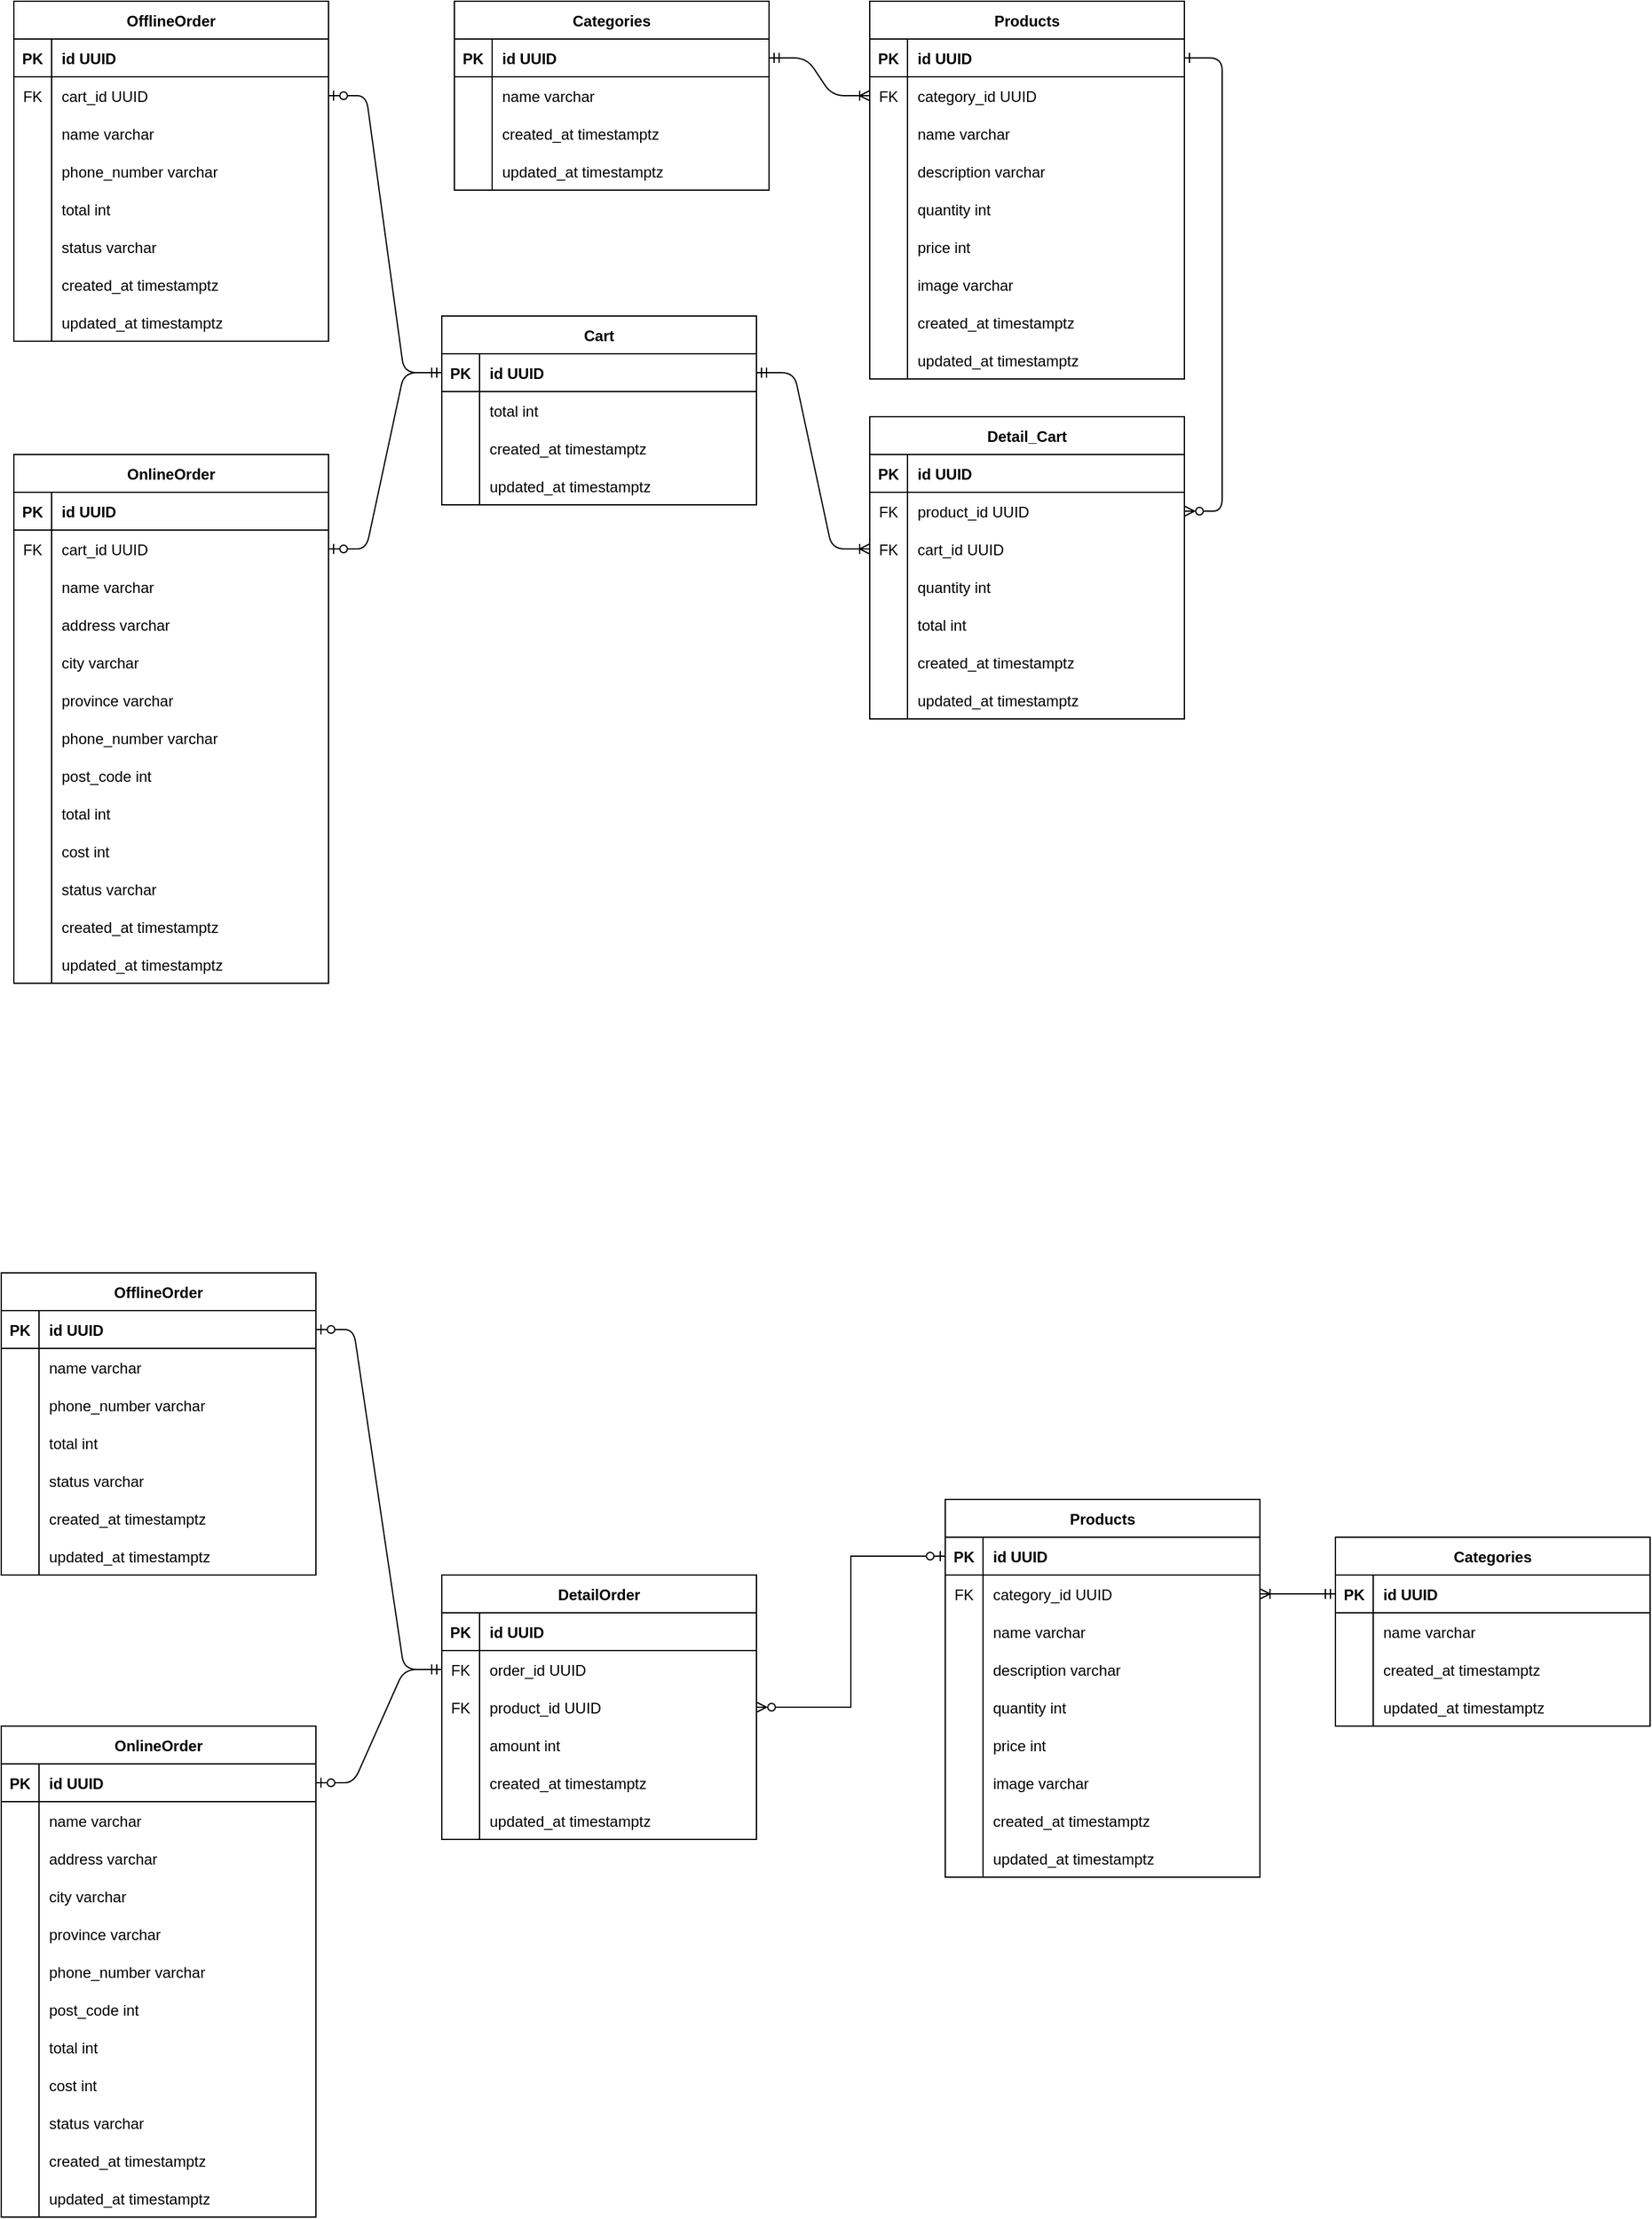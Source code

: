 <mxfile version="20.5.3" type="embed"><diagram id="R2lEEEUBdFMjLlhIrx00" name="Page-1"><mxGraphModel dx="1816" dy="882" grid="1" gridSize="10" guides="1" tooltips="1" connect="1" arrows="1" fold="1" page="1" pageScale="1" pageWidth="850" pageHeight="1100" math="0" shadow="0" extFonts="Permanent Marker^https://fonts.googleapis.com/css?family=Permanent+Marker"><root><mxCell id="0"/><mxCell id="1" parent="0"/><mxCell id="iRo2mfWGxBNNFH87bPVH-3" value="Products" style="shape=table;startSize=30;container=1;collapsible=1;childLayout=tableLayout;fixedRows=1;rowLines=0;fontStyle=1;align=center;resizeLast=1;" parent="1" vertex="1"><mxGeometry x="540" y="30" width="250" height="300" as="geometry"/></mxCell><mxCell id="iRo2mfWGxBNNFH87bPVH-4" value="" style="shape=partialRectangle;collapsible=0;dropTarget=0;pointerEvents=0;fillColor=none;points=[[0,0.5],[1,0.5]];portConstraint=eastwest;top=0;left=0;right=0;bottom=1;" parent="iRo2mfWGxBNNFH87bPVH-3" vertex="1"><mxGeometry y="30" width="250" height="30" as="geometry"/></mxCell><mxCell id="iRo2mfWGxBNNFH87bPVH-5" value="PK" style="shape=partialRectangle;overflow=hidden;connectable=0;fillColor=none;top=0;left=0;bottom=0;right=0;fontStyle=1;" parent="iRo2mfWGxBNNFH87bPVH-4" vertex="1"><mxGeometry width="30" height="30" as="geometry"><mxRectangle width="30" height="30" as="alternateBounds"/></mxGeometry></mxCell><mxCell id="iRo2mfWGxBNNFH87bPVH-6" value="id UUID" style="shape=partialRectangle;overflow=hidden;connectable=0;fillColor=none;top=0;left=0;bottom=0;right=0;align=left;spacingLeft=6;fontStyle=1;" parent="iRo2mfWGxBNNFH87bPVH-4" vertex="1"><mxGeometry x="30" width="220" height="30" as="geometry"><mxRectangle width="220" height="30" as="alternateBounds"/></mxGeometry></mxCell><mxCell id="iRo2mfWGxBNNFH87bPVH-7" value="" style="shape=partialRectangle;collapsible=0;dropTarget=0;pointerEvents=0;fillColor=none;points=[[0,0.5],[1,0.5]];portConstraint=eastwest;top=0;left=0;right=0;bottom=0;" parent="iRo2mfWGxBNNFH87bPVH-3" vertex="1"><mxGeometry y="60" width="250" height="30" as="geometry"/></mxCell><mxCell id="iRo2mfWGxBNNFH87bPVH-8" value="FK" style="shape=partialRectangle;overflow=hidden;connectable=0;fillColor=none;top=0;left=0;bottom=0;right=0;" parent="iRo2mfWGxBNNFH87bPVH-7" vertex="1"><mxGeometry width="30" height="30" as="geometry"><mxRectangle width="30" height="30" as="alternateBounds"/></mxGeometry></mxCell><mxCell id="iRo2mfWGxBNNFH87bPVH-9" value="category_id UUID" style="shape=partialRectangle;overflow=hidden;connectable=0;fillColor=none;top=0;left=0;bottom=0;right=0;align=left;spacingLeft=6;" parent="iRo2mfWGxBNNFH87bPVH-7" vertex="1"><mxGeometry x="30" width="220" height="30" as="geometry"><mxRectangle width="220" height="30" as="alternateBounds"/></mxGeometry></mxCell><mxCell id="iRo2mfWGxBNNFH87bPVH-33" style="shape=partialRectangle;collapsible=0;dropTarget=0;pointerEvents=0;fillColor=none;points=[[0,0.5],[1,0.5]];portConstraint=eastwest;top=0;left=0;right=0;bottom=0;" parent="iRo2mfWGxBNNFH87bPVH-3" vertex="1"><mxGeometry y="90" width="250" height="30" as="geometry"/></mxCell><mxCell id="iRo2mfWGxBNNFH87bPVH-34" style="shape=partialRectangle;overflow=hidden;connectable=0;fillColor=none;top=0;left=0;bottom=0;right=0;" parent="iRo2mfWGxBNNFH87bPVH-33" vertex="1"><mxGeometry width="30" height="30" as="geometry"><mxRectangle width="30" height="30" as="alternateBounds"/></mxGeometry></mxCell><mxCell id="iRo2mfWGxBNNFH87bPVH-35" value="name varchar" style="shape=partialRectangle;overflow=hidden;connectable=0;fillColor=none;top=0;left=0;bottom=0;right=0;align=left;spacingLeft=6;" parent="iRo2mfWGxBNNFH87bPVH-33" vertex="1"><mxGeometry x="30" width="220" height="30" as="geometry"><mxRectangle width="220" height="30" as="alternateBounds"/></mxGeometry></mxCell><mxCell id="bsgUxzyAEwsWqiMX9zzb-4" style="shape=partialRectangle;collapsible=0;dropTarget=0;pointerEvents=0;fillColor=none;points=[[0,0.5],[1,0.5]];portConstraint=eastwest;top=0;left=0;right=0;bottom=0;" parent="iRo2mfWGxBNNFH87bPVH-3" vertex="1"><mxGeometry y="120" width="250" height="30" as="geometry"/></mxCell><mxCell id="bsgUxzyAEwsWqiMX9zzb-5" style="shape=partialRectangle;overflow=hidden;connectable=0;fillColor=none;top=0;left=0;bottom=0;right=0;" parent="bsgUxzyAEwsWqiMX9zzb-4" vertex="1"><mxGeometry width="30" height="30" as="geometry"><mxRectangle width="30" height="30" as="alternateBounds"/></mxGeometry></mxCell><mxCell id="bsgUxzyAEwsWqiMX9zzb-6" value="description varchar" style="shape=partialRectangle;overflow=hidden;connectable=0;fillColor=none;top=0;left=0;bottom=0;right=0;align=left;spacingLeft=6;" parent="bsgUxzyAEwsWqiMX9zzb-4" vertex="1"><mxGeometry x="30" width="220" height="30" as="geometry"><mxRectangle width="220" height="30" as="alternateBounds"/></mxGeometry></mxCell><mxCell id="iRo2mfWGxBNNFH87bPVH-42" style="shape=partialRectangle;collapsible=0;dropTarget=0;pointerEvents=0;fillColor=none;points=[[0,0.5],[1,0.5]];portConstraint=eastwest;top=0;left=0;right=0;bottom=0;" parent="iRo2mfWGxBNNFH87bPVH-3" vertex="1"><mxGeometry y="150" width="250" height="30" as="geometry"/></mxCell><mxCell id="iRo2mfWGxBNNFH87bPVH-43" style="shape=partialRectangle;overflow=hidden;connectable=0;fillColor=none;top=0;left=0;bottom=0;right=0;" parent="iRo2mfWGxBNNFH87bPVH-42" vertex="1"><mxGeometry width="30" height="30" as="geometry"><mxRectangle width="30" height="30" as="alternateBounds"/></mxGeometry></mxCell><mxCell id="iRo2mfWGxBNNFH87bPVH-44" value="quantity int" style="shape=partialRectangle;overflow=hidden;connectable=0;fillColor=none;top=0;left=0;bottom=0;right=0;align=left;spacingLeft=6;" parent="iRo2mfWGxBNNFH87bPVH-42" vertex="1"><mxGeometry x="30" width="220" height="30" as="geometry"><mxRectangle width="220" height="30" as="alternateBounds"/></mxGeometry></mxCell><mxCell id="bsgUxzyAEwsWqiMX9zzb-1" style="shape=partialRectangle;collapsible=0;dropTarget=0;pointerEvents=0;fillColor=none;points=[[0,0.5],[1,0.5]];portConstraint=eastwest;top=0;left=0;right=0;bottom=0;" parent="iRo2mfWGxBNNFH87bPVH-3" vertex="1"><mxGeometry y="180" width="250" height="30" as="geometry"/></mxCell><mxCell id="bsgUxzyAEwsWqiMX9zzb-2" style="shape=partialRectangle;overflow=hidden;connectable=0;fillColor=none;top=0;left=0;bottom=0;right=0;" parent="bsgUxzyAEwsWqiMX9zzb-1" vertex="1"><mxGeometry width="30" height="30" as="geometry"><mxRectangle width="30" height="30" as="alternateBounds"/></mxGeometry></mxCell><mxCell id="bsgUxzyAEwsWqiMX9zzb-3" value="price int" style="shape=partialRectangle;overflow=hidden;connectable=0;fillColor=none;top=0;left=0;bottom=0;right=0;align=left;spacingLeft=6;" parent="bsgUxzyAEwsWqiMX9zzb-1" vertex="1"><mxGeometry x="30" width="220" height="30" as="geometry"><mxRectangle width="220" height="30" as="alternateBounds"/></mxGeometry></mxCell><mxCell id="iRo2mfWGxBNNFH87bPVH-39" style="shape=partialRectangle;collapsible=0;dropTarget=0;pointerEvents=0;fillColor=none;points=[[0,0.5],[1,0.5]];portConstraint=eastwest;top=0;left=0;right=0;bottom=0;" parent="iRo2mfWGxBNNFH87bPVH-3" vertex="1"><mxGeometry y="210" width="250" height="30" as="geometry"/></mxCell><mxCell id="iRo2mfWGxBNNFH87bPVH-40" style="shape=partialRectangle;overflow=hidden;connectable=0;fillColor=none;top=0;left=0;bottom=0;right=0;" parent="iRo2mfWGxBNNFH87bPVH-39" vertex="1"><mxGeometry width="30" height="30" as="geometry"><mxRectangle width="30" height="30" as="alternateBounds"/></mxGeometry></mxCell><mxCell id="iRo2mfWGxBNNFH87bPVH-41" value="image varchar" style="shape=partialRectangle;overflow=hidden;connectable=0;fillColor=none;top=0;left=0;bottom=0;right=0;align=left;spacingLeft=6;" parent="iRo2mfWGxBNNFH87bPVH-39" vertex="1"><mxGeometry x="30" width="220" height="30" as="geometry"><mxRectangle width="220" height="30" as="alternateBounds"/></mxGeometry></mxCell><mxCell id="iRo2mfWGxBNNFH87bPVH-10" value="" style="shape=partialRectangle;collapsible=0;dropTarget=0;pointerEvents=0;fillColor=none;points=[[0,0.5],[1,0.5]];portConstraint=eastwest;top=0;left=0;right=0;bottom=0;" parent="iRo2mfWGxBNNFH87bPVH-3" vertex="1"><mxGeometry y="240" width="250" height="30" as="geometry"/></mxCell><mxCell id="iRo2mfWGxBNNFH87bPVH-11" value="" style="shape=partialRectangle;overflow=hidden;connectable=0;fillColor=none;top=0;left=0;bottom=0;right=0;" parent="iRo2mfWGxBNNFH87bPVH-10" vertex="1"><mxGeometry width="30" height="30" as="geometry"><mxRectangle width="30" height="30" as="alternateBounds"/></mxGeometry></mxCell><mxCell id="iRo2mfWGxBNNFH87bPVH-12" value="created_at timestamptz" style="shape=partialRectangle;overflow=hidden;connectable=0;fillColor=none;top=0;left=0;bottom=0;right=0;align=left;spacingLeft=6;" parent="iRo2mfWGxBNNFH87bPVH-10" vertex="1"><mxGeometry x="30" width="220" height="30" as="geometry"><mxRectangle width="220" height="30" as="alternateBounds"/></mxGeometry></mxCell><mxCell id="bsgUxzyAEwsWqiMX9zzb-7" style="shape=partialRectangle;collapsible=0;dropTarget=0;pointerEvents=0;fillColor=none;points=[[0,0.5],[1,0.5]];portConstraint=eastwest;top=0;left=0;right=0;bottom=0;" parent="iRo2mfWGxBNNFH87bPVH-3" vertex="1"><mxGeometry y="270" width="250" height="30" as="geometry"/></mxCell><mxCell id="bsgUxzyAEwsWqiMX9zzb-8" style="shape=partialRectangle;overflow=hidden;connectable=0;fillColor=none;top=0;left=0;bottom=0;right=0;" parent="bsgUxzyAEwsWqiMX9zzb-7" vertex="1"><mxGeometry width="30" height="30" as="geometry"><mxRectangle width="30" height="30" as="alternateBounds"/></mxGeometry></mxCell><mxCell id="bsgUxzyAEwsWqiMX9zzb-9" value="updated_at timestamptz" style="shape=partialRectangle;overflow=hidden;connectable=0;fillColor=none;top=0;left=0;bottom=0;right=0;align=left;spacingLeft=6;" parent="bsgUxzyAEwsWqiMX9zzb-7" vertex="1"><mxGeometry x="30" width="220" height="30" as="geometry"><mxRectangle width="220" height="30" as="alternateBounds"/></mxGeometry></mxCell><mxCell id="iRo2mfWGxBNNFH87bPVH-23" value="Categories" style="shape=table;startSize=30;container=1;collapsible=1;childLayout=tableLayout;fixedRows=1;rowLines=0;fontStyle=1;align=center;resizeLast=1;" parent="1" vertex="1"><mxGeometry x="210" y="30" width="250" height="150" as="geometry"/></mxCell><mxCell id="iRo2mfWGxBNNFH87bPVH-24" value="" style="shape=partialRectangle;collapsible=0;dropTarget=0;pointerEvents=0;fillColor=none;points=[[0,0.5],[1,0.5]];portConstraint=eastwest;top=0;left=0;right=0;bottom=1;" parent="iRo2mfWGxBNNFH87bPVH-23" vertex="1"><mxGeometry y="30" width="250" height="30" as="geometry"/></mxCell><mxCell id="iRo2mfWGxBNNFH87bPVH-25" value="PK" style="shape=partialRectangle;overflow=hidden;connectable=0;fillColor=none;top=0;left=0;bottom=0;right=0;fontStyle=1;" parent="iRo2mfWGxBNNFH87bPVH-24" vertex="1"><mxGeometry width="30" height="30" as="geometry"><mxRectangle width="30" height="30" as="alternateBounds"/></mxGeometry></mxCell><mxCell id="iRo2mfWGxBNNFH87bPVH-26" value="id UUID" style="shape=partialRectangle;overflow=hidden;connectable=0;fillColor=none;top=0;left=0;bottom=0;right=0;align=left;spacingLeft=6;fontStyle=1;" parent="iRo2mfWGxBNNFH87bPVH-24" vertex="1"><mxGeometry x="30" width="220" height="30" as="geometry"><mxRectangle width="220" height="30" as="alternateBounds"/></mxGeometry></mxCell><mxCell id="iRo2mfWGxBNNFH87bPVH-27" value="" style="shape=partialRectangle;collapsible=0;dropTarget=0;pointerEvents=0;fillColor=none;points=[[0,0.5],[1,0.5]];portConstraint=eastwest;top=0;left=0;right=0;bottom=0;" parent="iRo2mfWGxBNNFH87bPVH-23" vertex="1"><mxGeometry y="60" width="250" height="30" as="geometry"/></mxCell><mxCell id="iRo2mfWGxBNNFH87bPVH-28" value="" style="shape=partialRectangle;overflow=hidden;connectable=0;fillColor=none;top=0;left=0;bottom=0;right=0;" parent="iRo2mfWGxBNNFH87bPVH-27" vertex="1"><mxGeometry width="30" height="30" as="geometry"><mxRectangle width="30" height="30" as="alternateBounds"/></mxGeometry></mxCell><mxCell id="iRo2mfWGxBNNFH87bPVH-29" value="name varchar" style="shape=partialRectangle;overflow=hidden;connectable=0;fillColor=none;top=0;left=0;bottom=0;right=0;align=left;spacingLeft=6;" parent="iRo2mfWGxBNNFH87bPVH-27" vertex="1"><mxGeometry x="30" width="220" height="30" as="geometry"><mxRectangle width="220" height="30" as="alternateBounds"/></mxGeometry></mxCell><mxCell id="bsgUxzyAEwsWqiMX9zzb-14" style="shape=partialRectangle;collapsible=0;dropTarget=0;pointerEvents=0;fillColor=none;points=[[0,0.5],[1,0.5]];portConstraint=eastwest;top=0;left=0;right=0;bottom=0;" parent="iRo2mfWGxBNNFH87bPVH-23" vertex="1"><mxGeometry y="90" width="250" height="30" as="geometry"/></mxCell><mxCell id="bsgUxzyAEwsWqiMX9zzb-15" style="shape=partialRectangle;overflow=hidden;connectable=0;fillColor=none;top=0;left=0;bottom=0;right=0;" parent="bsgUxzyAEwsWqiMX9zzb-14" vertex="1"><mxGeometry width="30" height="30" as="geometry"><mxRectangle width="30" height="30" as="alternateBounds"/></mxGeometry></mxCell><mxCell id="bsgUxzyAEwsWqiMX9zzb-16" style="shape=partialRectangle;overflow=hidden;connectable=0;fillColor=none;top=0;left=0;bottom=0;right=0;align=left;spacingLeft=6;" parent="bsgUxzyAEwsWqiMX9zzb-14" vertex="1"><mxGeometry x="30" width="220" height="30" as="geometry"><mxRectangle width="220" height="30" as="alternateBounds"/></mxGeometry></mxCell><mxCell id="bsgUxzyAEwsWqiMX9zzb-11" style="shape=partialRectangle;collapsible=0;dropTarget=0;pointerEvents=0;fillColor=none;points=[[0,0.5],[1,0.5]];portConstraint=eastwest;top=0;left=0;right=0;bottom=0;" parent="iRo2mfWGxBNNFH87bPVH-23" vertex="1"><mxGeometry y="120" width="250" height="30" as="geometry"/></mxCell><mxCell id="bsgUxzyAEwsWqiMX9zzb-12" style="shape=partialRectangle;overflow=hidden;connectable=0;fillColor=none;top=0;left=0;bottom=0;right=0;" parent="bsgUxzyAEwsWqiMX9zzb-11" vertex="1"><mxGeometry width="30" height="30" as="geometry"><mxRectangle width="30" height="30" as="alternateBounds"/></mxGeometry></mxCell><mxCell id="bsgUxzyAEwsWqiMX9zzb-13" value="updated_at timestamptz" style="shape=partialRectangle;overflow=hidden;connectable=0;fillColor=none;top=0;left=0;bottom=0;right=0;align=left;spacingLeft=6;" parent="bsgUxzyAEwsWqiMX9zzb-11" vertex="1"><mxGeometry x="30" width="220" height="30" as="geometry"><mxRectangle width="220" height="30" as="alternateBounds"/></mxGeometry></mxCell><mxCell id="bsgUxzyAEwsWqiMX9zzb-10" value="" style="edgeStyle=entityRelationEdgeStyle;endArrow=ERoneToMany;startArrow=ERmandOne;endFill=0;startFill=0;exitX=1;exitY=0.5;exitDx=0;exitDy=0;entryX=0;entryY=0.5;entryDx=0;entryDy=0;" parent="1" source="iRo2mfWGxBNNFH87bPVH-24" target="iRo2mfWGxBNNFH87bPVH-7" edge="1"><mxGeometry width="100" height="100" relative="1" as="geometry"><mxPoint x="460" y="-20" as="sourcePoint"/><mxPoint x="540" y="10" as="targetPoint"/></mxGeometry></mxCell><mxCell id="bsgUxzyAEwsWqiMX9zzb-17" value="created_at timestamptz" style="shape=partialRectangle;overflow=hidden;connectable=0;fillColor=none;top=0;left=0;bottom=0;right=0;align=left;spacingLeft=6;" parent="1" vertex="1"><mxGeometry x="240" y="120" width="220" height="30" as="geometry"><mxRectangle width="220" height="30" as="alternateBounds"/></mxGeometry></mxCell><mxCell id="bsgUxzyAEwsWqiMX9zzb-18" value="Cart" style="shape=table;startSize=30;container=1;collapsible=1;childLayout=tableLayout;fixedRows=1;rowLines=0;fontStyle=1;align=center;resizeLast=1;" parent="1" vertex="1"><mxGeometry x="200" y="280" width="250" height="150" as="geometry"/></mxCell><mxCell id="bsgUxzyAEwsWqiMX9zzb-19" value="" style="shape=partialRectangle;collapsible=0;dropTarget=0;pointerEvents=0;fillColor=none;points=[[0,0.5],[1,0.5]];portConstraint=eastwest;top=0;left=0;right=0;bottom=1;" parent="bsgUxzyAEwsWqiMX9zzb-18" vertex="1"><mxGeometry y="30" width="250" height="30" as="geometry"/></mxCell><mxCell id="bsgUxzyAEwsWqiMX9zzb-20" value="PK" style="shape=partialRectangle;overflow=hidden;connectable=0;fillColor=none;top=0;left=0;bottom=0;right=0;fontStyle=1;" parent="bsgUxzyAEwsWqiMX9zzb-19" vertex="1"><mxGeometry width="30" height="30" as="geometry"><mxRectangle width="30" height="30" as="alternateBounds"/></mxGeometry></mxCell><mxCell id="bsgUxzyAEwsWqiMX9zzb-21" value="id UUID" style="shape=partialRectangle;overflow=hidden;connectable=0;fillColor=none;top=0;left=0;bottom=0;right=0;align=left;spacingLeft=6;fontStyle=1;" parent="bsgUxzyAEwsWqiMX9zzb-19" vertex="1"><mxGeometry x="30" width="220" height="30" as="geometry"><mxRectangle width="220" height="30" as="alternateBounds"/></mxGeometry></mxCell><mxCell id="bsgUxzyAEwsWqiMX9zzb-22" value="" style="shape=partialRectangle;collapsible=0;dropTarget=0;pointerEvents=0;fillColor=none;points=[[0,0.5],[1,0.5]];portConstraint=eastwest;top=0;left=0;right=0;bottom=0;" parent="bsgUxzyAEwsWqiMX9zzb-18" vertex="1"><mxGeometry y="60" width="250" height="30" as="geometry"/></mxCell><mxCell id="bsgUxzyAEwsWqiMX9zzb-23" value="" style="shape=partialRectangle;overflow=hidden;connectable=0;fillColor=none;top=0;left=0;bottom=0;right=0;" parent="bsgUxzyAEwsWqiMX9zzb-22" vertex="1"><mxGeometry width="30" height="30" as="geometry"><mxRectangle width="30" height="30" as="alternateBounds"/></mxGeometry></mxCell><mxCell id="bsgUxzyAEwsWqiMX9zzb-24" value="total int" style="shape=partialRectangle;overflow=hidden;connectable=0;fillColor=none;top=0;left=0;bottom=0;right=0;align=left;spacingLeft=6;" parent="bsgUxzyAEwsWqiMX9zzb-22" vertex="1"><mxGeometry x="30" width="220" height="30" as="geometry"><mxRectangle width="220" height="30" as="alternateBounds"/></mxGeometry></mxCell><mxCell id="bsgUxzyAEwsWqiMX9zzb-25" style="shape=partialRectangle;collapsible=0;dropTarget=0;pointerEvents=0;fillColor=none;points=[[0,0.5],[1,0.5]];portConstraint=eastwest;top=0;left=0;right=0;bottom=0;" parent="bsgUxzyAEwsWqiMX9zzb-18" vertex="1"><mxGeometry y="90" width="250" height="30" as="geometry"/></mxCell><mxCell id="bsgUxzyAEwsWqiMX9zzb-26" style="shape=partialRectangle;overflow=hidden;connectable=0;fillColor=none;top=0;left=0;bottom=0;right=0;" parent="bsgUxzyAEwsWqiMX9zzb-25" vertex="1"><mxGeometry width="30" height="30" as="geometry"><mxRectangle width="30" height="30" as="alternateBounds"/></mxGeometry></mxCell><mxCell id="bsgUxzyAEwsWqiMX9zzb-27" value="created_at timestamptz" style="shape=partialRectangle;overflow=hidden;connectable=0;fillColor=none;top=0;left=0;bottom=0;right=0;align=left;spacingLeft=6;" parent="bsgUxzyAEwsWqiMX9zzb-25" vertex="1"><mxGeometry x="30" width="220" height="30" as="geometry"><mxRectangle width="220" height="30" as="alternateBounds"/></mxGeometry></mxCell><mxCell id="bsgUxzyAEwsWqiMX9zzb-28" style="shape=partialRectangle;collapsible=0;dropTarget=0;pointerEvents=0;fillColor=none;points=[[0,0.5],[1,0.5]];portConstraint=eastwest;top=0;left=0;right=0;bottom=0;" parent="bsgUxzyAEwsWqiMX9zzb-18" vertex="1"><mxGeometry y="120" width="250" height="30" as="geometry"/></mxCell><mxCell id="bsgUxzyAEwsWqiMX9zzb-29" style="shape=partialRectangle;overflow=hidden;connectable=0;fillColor=none;top=0;left=0;bottom=0;right=0;" parent="bsgUxzyAEwsWqiMX9zzb-28" vertex="1"><mxGeometry width="30" height="30" as="geometry"><mxRectangle width="30" height="30" as="alternateBounds"/></mxGeometry></mxCell><mxCell id="bsgUxzyAEwsWqiMX9zzb-30" value="updated_at timestamptz" style="shape=partialRectangle;overflow=hidden;connectable=0;fillColor=none;top=0;left=0;bottom=0;right=0;align=left;spacingLeft=6;" parent="bsgUxzyAEwsWqiMX9zzb-28" vertex="1"><mxGeometry x="30" width="220" height="30" as="geometry"><mxRectangle width="220" height="30" as="alternateBounds"/></mxGeometry></mxCell><mxCell id="bsgUxzyAEwsWqiMX9zzb-35" value="Detail_Cart" style="shape=table;startSize=30;container=1;collapsible=1;childLayout=tableLayout;fixedRows=1;rowLines=0;fontStyle=1;align=center;resizeLast=1;" parent="1" vertex="1"><mxGeometry x="540" y="360" width="250" height="240" as="geometry"/></mxCell><mxCell id="bsgUxzyAEwsWqiMX9zzb-36" value="" style="shape=partialRectangle;collapsible=0;dropTarget=0;pointerEvents=0;fillColor=none;points=[[0,0.5],[1,0.5]];portConstraint=eastwest;top=0;left=0;right=0;bottom=1;" parent="bsgUxzyAEwsWqiMX9zzb-35" vertex="1"><mxGeometry y="30" width="250" height="30" as="geometry"/></mxCell><mxCell id="bsgUxzyAEwsWqiMX9zzb-37" value="PK" style="shape=partialRectangle;overflow=hidden;connectable=0;fillColor=none;top=0;left=0;bottom=0;right=0;fontStyle=1;" parent="bsgUxzyAEwsWqiMX9zzb-36" vertex="1"><mxGeometry width="30" height="30" as="geometry"><mxRectangle width="30" height="30" as="alternateBounds"/></mxGeometry></mxCell><mxCell id="bsgUxzyAEwsWqiMX9zzb-38" value="id UUID" style="shape=partialRectangle;overflow=hidden;connectable=0;fillColor=none;top=0;left=0;bottom=0;right=0;align=left;spacingLeft=6;fontStyle=1;" parent="bsgUxzyAEwsWqiMX9zzb-36" vertex="1"><mxGeometry x="30" width="220" height="30" as="geometry"><mxRectangle width="220" height="30" as="alternateBounds"/></mxGeometry></mxCell><mxCell id="bsgUxzyAEwsWqiMX9zzb-39" style="shape=partialRectangle;collapsible=0;dropTarget=0;pointerEvents=0;fillColor=none;points=[[0,0.5],[1,0.5]];portConstraint=eastwest;top=0;left=0;right=0;bottom=0;" parent="bsgUxzyAEwsWqiMX9zzb-35" vertex="1"><mxGeometry y="60" width="250" height="30" as="geometry"/></mxCell><mxCell id="bsgUxzyAEwsWqiMX9zzb-40" value="FK" style="shape=partialRectangle;overflow=hidden;connectable=0;fillColor=none;top=0;left=0;bottom=0;right=0;" parent="bsgUxzyAEwsWqiMX9zzb-39" vertex="1"><mxGeometry width="30" height="30" as="geometry"><mxRectangle width="30" height="30" as="alternateBounds"/></mxGeometry></mxCell><mxCell id="bsgUxzyAEwsWqiMX9zzb-41" value="product_id UUID" style="shape=partialRectangle;overflow=hidden;connectable=0;fillColor=none;top=0;left=0;bottom=0;right=0;align=left;spacingLeft=6;" parent="bsgUxzyAEwsWqiMX9zzb-39" vertex="1"><mxGeometry x="30" width="220" height="30" as="geometry"><mxRectangle width="220" height="30" as="alternateBounds"/></mxGeometry></mxCell><mxCell id="bsgUxzyAEwsWqiMX9zzb-54" style="shape=partialRectangle;collapsible=0;dropTarget=0;pointerEvents=0;fillColor=none;points=[[0,0.5],[1,0.5]];portConstraint=eastwest;top=0;left=0;right=0;bottom=0;" parent="bsgUxzyAEwsWqiMX9zzb-35" vertex="1"><mxGeometry y="90" width="250" height="30" as="geometry"/></mxCell><mxCell id="bsgUxzyAEwsWqiMX9zzb-55" value="FK" style="shape=partialRectangle;overflow=hidden;connectable=0;fillColor=none;top=0;left=0;bottom=0;right=0;" parent="bsgUxzyAEwsWqiMX9zzb-54" vertex="1"><mxGeometry width="30" height="30" as="geometry"><mxRectangle width="30" height="30" as="alternateBounds"/></mxGeometry></mxCell><mxCell id="bsgUxzyAEwsWqiMX9zzb-56" value="cart_id UUID" style="shape=partialRectangle;overflow=hidden;connectable=0;fillColor=none;top=0;left=0;bottom=0;right=0;align=left;spacingLeft=6;" parent="bsgUxzyAEwsWqiMX9zzb-54" vertex="1"><mxGeometry x="30" width="220" height="30" as="geometry"><mxRectangle width="220" height="30" as="alternateBounds"/></mxGeometry></mxCell><mxCell id="bsgUxzyAEwsWqiMX9zzb-42" value="" style="shape=partialRectangle;collapsible=0;dropTarget=0;pointerEvents=0;fillColor=none;points=[[0,0.5],[1,0.5]];portConstraint=eastwest;top=0;left=0;right=0;bottom=0;" parent="bsgUxzyAEwsWqiMX9zzb-35" vertex="1"><mxGeometry y="120" width="250" height="30" as="geometry"/></mxCell><mxCell id="bsgUxzyAEwsWqiMX9zzb-43" value="" style="shape=partialRectangle;overflow=hidden;connectable=0;fillColor=none;top=0;left=0;bottom=0;right=0;" parent="bsgUxzyAEwsWqiMX9zzb-42" vertex="1"><mxGeometry width="30" height="30" as="geometry"><mxRectangle width="30" height="30" as="alternateBounds"/></mxGeometry></mxCell><mxCell id="bsgUxzyAEwsWqiMX9zzb-44" value="quantity int" style="shape=partialRectangle;overflow=hidden;connectable=0;fillColor=none;top=0;left=0;bottom=0;right=0;align=left;spacingLeft=6;" parent="bsgUxzyAEwsWqiMX9zzb-42" vertex="1"><mxGeometry x="30" width="220" height="30" as="geometry"><mxRectangle width="220" height="30" as="alternateBounds"/></mxGeometry></mxCell><mxCell id="bsgUxzyAEwsWqiMX9zzb-51" style="shape=partialRectangle;collapsible=0;dropTarget=0;pointerEvents=0;fillColor=none;points=[[0,0.5],[1,0.5]];portConstraint=eastwest;top=0;left=0;right=0;bottom=0;" parent="bsgUxzyAEwsWqiMX9zzb-35" vertex="1"><mxGeometry y="150" width="250" height="30" as="geometry"/></mxCell><mxCell id="bsgUxzyAEwsWqiMX9zzb-52" style="shape=partialRectangle;overflow=hidden;connectable=0;fillColor=none;top=0;left=0;bottom=0;right=0;" parent="bsgUxzyAEwsWqiMX9zzb-51" vertex="1"><mxGeometry width="30" height="30" as="geometry"><mxRectangle width="30" height="30" as="alternateBounds"/></mxGeometry></mxCell><mxCell id="bsgUxzyAEwsWqiMX9zzb-53" value="total int" style="shape=partialRectangle;overflow=hidden;connectable=0;fillColor=none;top=0;left=0;bottom=0;right=0;align=left;spacingLeft=6;" parent="bsgUxzyAEwsWqiMX9zzb-51" vertex="1"><mxGeometry x="30" width="220" height="30" as="geometry"><mxRectangle width="220" height="30" as="alternateBounds"/></mxGeometry></mxCell><mxCell id="bsgUxzyAEwsWqiMX9zzb-45" style="shape=partialRectangle;collapsible=0;dropTarget=0;pointerEvents=0;fillColor=none;points=[[0,0.5],[1,0.5]];portConstraint=eastwest;top=0;left=0;right=0;bottom=0;" parent="bsgUxzyAEwsWqiMX9zzb-35" vertex="1"><mxGeometry y="180" width="250" height="30" as="geometry"/></mxCell><mxCell id="bsgUxzyAEwsWqiMX9zzb-46" style="shape=partialRectangle;overflow=hidden;connectable=0;fillColor=none;top=0;left=0;bottom=0;right=0;" parent="bsgUxzyAEwsWqiMX9zzb-45" vertex="1"><mxGeometry width="30" height="30" as="geometry"><mxRectangle width="30" height="30" as="alternateBounds"/></mxGeometry></mxCell><mxCell id="bsgUxzyAEwsWqiMX9zzb-47" value="created_at timestamptz" style="shape=partialRectangle;overflow=hidden;connectable=0;fillColor=none;top=0;left=0;bottom=0;right=0;align=left;spacingLeft=6;" parent="bsgUxzyAEwsWqiMX9zzb-45" vertex="1"><mxGeometry x="30" width="220" height="30" as="geometry"><mxRectangle width="220" height="30" as="alternateBounds"/></mxGeometry></mxCell><mxCell id="bsgUxzyAEwsWqiMX9zzb-48" style="shape=partialRectangle;collapsible=0;dropTarget=0;pointerEvents=0;fillColor=none;points=[[0,0.5],[1,0.5]];portConstraint=eastwest;top=0;left=0;right=0;bottom=0;" parent="bsgUxzyAEwsWqiMX9zzb-35" vertex="1"><mxGeometry y="210" width="250" height="30" as="geometry"/></mxCell><mxCell id="bsgUxzyAEwsWqiMX9zzb-49" style="shape=partialRectangle;overflow=hidden;connectable=0;fillColor=none;top=0;left=0;bottom=0;right=0;" parent="bsgUxzyAEwsWqiMX9zzb-48" vertex="1"><mxGeometry width="30" height="30" as="geometry"><mxRectangle width="30" height="30" as="alternateBounds"/></mxGeometry></mxCell><mxCell id="bsgUxzyAEwsWqiMX9zzb-50" value="updated_at timestamptz" style="shape=partialRectangle;overflow=hidden;connectable=0;fillColor=none;top=0;left=0;bottom=0;right=0;align=left;spacingLeft=6;" parent="bsgUxzyAEwsWqiMX9zzb-48" vertex="1"><mxGeometry x="30" width="220" height="30" as="geometry"><mxRectangle width="220" height="30" as="alternateBounds"/></mxGeometry></mxCell><mxCell id="bsgUxzyAEwsWqiMX9zzb-57" value="" style="edgeStyle=entityRelationEdgeStyle;endArrow=ERzeroToMany;startArrow=ERone;endFill=0;startFill=0;exitX=1;exitY=0.5;exitDx=0;exitDy=0;entryX=1;entryY=0.5;entryDx=0;entryDy=0;" parent="1" source="iRo2mfWGxBNNFH87bPVH-4" target="bsgUxzyAEwsWqiMX9zzb-39" edge="1"><mxGeometry width="100" height="100" relative="1" as="geometry"><mxPoint x="840" y="140" as="sourcePoint"/><mxPoint x="920" y="170" as="targetPoint"/></mxGeometry></mxCell><mxCell id="bsgUxzyAEwsWqiMX9zzb-59" value="" style="edgeStyle=entityRelationEdgeStyle;endArrow=ERoneToMany;startArrow=ERmandOne;endFill=0;startFill=0;exitX=1;exitY=0.5;exitDx=0;exitDy=0;entryX=0;entryY=0.5;entryDx=0;entryDy=0;" parent="1" source="bsgUxzyAEwsWqiMX9zzb-19" target="bsgUxzyAEwsWqiMX9zzb-54" edge="1"><mxGeometry width="100" height="100" relative="1" as="geometry"><mxPoint x="490" y="300" as="sourcePoint"/><mxPoint x="490" y="660" as="targetPoint"/></mxGeometry></mxCell><mxCell id="bsgUxzyAEwsWqiMX9zzb-97" value="OfflineOrder" style="shape=table;startSize=30;container=1;collapsible=1;childLayout=tableLayout;fixedRows=1;rowLines=0;fontStyle=1;align=center;resizeLast=1;" parent="1" vertex="1"><mxGeometry x="-140" y="30" width="250" height="270" as="geometry"/></mxCell><mxCell id="bsgUxzyAEwsWqiMX9zzb-98" value="" style="shape=partialRectangle;collapsible=0;dropTarget=0;pointerEvents=0;fillColor=none;points=[[0,0.5],[1,0.5]];portConstraint=eastwest;top=0;left=0;right=0;bottom=1;" parent="bsgUxzyAEwsWqiMX9zzb-97" vertex="1"><mxGeometry y="30" width="250" height="30" as="geometry"/></mxCell><mxCell id="bsgUxzyAEwsWqiMX9zzb-99" value="PK" style="shape=partialRectangle;overflow=hidden;connectable=0;fillColor=none;top=0;left=0;bottom=0;right=0;fontStyle=1;" parent="bsgUxzyAEwsWqiMX9zzb-98" vertex="1"><mxGeometry width="30" height="30" as="geometry"><mxRectangle width="30" height="30" as="alternateBounds"/></mxGeometry></mxCell><mxCell id="bsgUxzyAEwsWqiMX9zzb-100" value="id UUID" style="shape=partialRectangle;overflow=hidden;connectable=0;fillColor=none;top=0;left=0;bottom=0;right=0;align=left;spacingLeft=6;fontStyle=1;" parent="bsgUxzyAEwsWqiMX9zzb-98" vertex="1"><mxGeometry x="30" width="220" height="30" as="geometry"><mxRectangle width="220" height="30" as="alternateBounds"/></mxGeometry></mxCell><mxCell id="bsgUxzyAEwsWqiMX9zzb-113" style="shape=partialRectangle;collapsible=0;dropTarget=0;pointerEvents=0;fillColor=none;points=[[0,0.5],[1,0.5]];portConstraint=eastwest;top=0;left=0;right=0;bottom=0;" parent="bsgUxzyAEwsWqiMX9zzb-97" vertex="1"><mxGeometry y="60" width="250" height="30" as="geometry"/></mxCell><mxCell id="bsgUxzyAEwsWqiMX9zzb-114" value="FK" style="shape=partialRectangle;overflow=hidden;connectable=0;fillColor=none;top=0;left=0;bottom=0;right=0;" parent="bsgUxzyAEwsWqiMX9zzb-113" vertex="1"><mxGeometry width="30" height="30" as="geometry"><mxRectangle width="30" height="30" as="alternateBounds"/></mxGeometry></mxCell><mxCell id="bsgUxzyAEwsWqiMX9zzb-115" value="cart_id UUID" style="shape=partialRectangle;overflow=hidden;connectable=0;fillColor=none;top=0;left=0;bottom=0;right=0;align=left;spacingLeft=6;" parent="bsgUxzyAEwsWqiMX9zzb-113" vertex="1"><mxGeometry x="30" width="220" height="30" as="geometry"><mxRectangle width="220" height="30" as="alternateBounds"/></mxGeometry></mxCell><mxCell id="bsgUxzyAEwsWqiMX9zzb-116" style="shape=partialRectangle;collapsible=0;dropTarget=0;pointerEvents=0;fillColor=none;points=[[0,0.5],[1,0.5]];portConstraint=eastwest;top=0;left=0;right=0;bottom=0;" parent="bsgUxzyAEwsWqiMX9zzb-97" vertex="1"><mxGeometry y="90" width="250" height="30" as="geometry"/></mxCell><mxCell id="bsgUxzyAEwsWqiMX9zzb-117" style="shape=partialRectangle;overflow=hidden;connectable=0;fillColor=none;top=0;left=0;bottom=0;right=0;" parent="bsgUxzyAEwsWqiMX9zzb-116" vertex="1"><mxGeometry width="30" height="30" as="geometry"><mxRectangle width="30" height="30" as="alternateBounds"/></mxGeometry></mxCell><mxCell id="bsgUxzyAEwsWqiMX9zzb-118" value="name varchar" style="shape=partialRectangle;overflow=hidden;connectable=0;fillColor=none;top=0;left=0;bottom=0;right=0;align=left;spacingLeft=6;" parent="bsgUxzyAEwsWqiMX9zzb-116" vertex="1"><mxGeometry x="30" width="220" height="30" as="geometry"><mxRectangle width="220" height="30" as="alternateBounds"/></mxGeometry></mxCell><mxCell id="bsgUxzyAEwsWqiMX9zzb-119" style="shape=partialRectangle;collapsible=0;dropTarget=0;pointerEvents=0;fillColor=none;points=[[0,0.5],[1,0.5]];portConstraint=eastwest;top=0;left=0;right=0;bottom=0;" parent="bsgUxzyAEwsWqiMX9zzb-97" vertex="1"><mxGeometry y="120" width="250" height="30" as="geometry"/></mxCell><mxCell id="bsgUxzyAEwsWqiMX9zzb-120" style="shape=partialRectangle;overflow=hidden;connectable=0;fillColor=none;top=0;left=0;bottom=0;right=0;" parent="bsgUxzyAEwsWqiMX9zzb-119" vertex="1"><mxGeometry width="30" height="30" as="geometry"><mxRectangle width="30" height="30" as="alternateBounds"/></mxGeometry></mxCell><mxCell id="bsgUxzyAEwsWqiMX9zzb-121" value="phone_number varchar" style="shape=partialRectangle;overflow=hidden;connectable=0;fillColor=none;top=0;left=0;bottom=0;right=0;align=left;spacingLeft=6;" parent="bsgUxzyAEwsWqiMX9zzb-119" vertex="1"><mxGeometry x="30" width="220" height="30" as="geometry"><mxRectangle width="220" height="30" as="alternateBounds"/></mxGeometry></mxCell><mxCell id="bsgUxzyAEwsWqiMX9zzb-101" value="" style="shape=partialRectangle;collapsible=0;dropTarget=0;pointerEvents=0;fillColor=none;points=[[0,0.5],[1,0.5]];portConstraint=eastwest;top=0;left=0;right=0;bottom=0;" parent="bsgUxzyAEwsWqiMX9zzb-97" vertex="1"><mxGeometry y="150" width="250" height="30" as="geometry"/></mxCell><mxCell id="bsgUxzyAEwsWqiMX9zzb-102" value="" style="shape=partialRectangle;overflow=hidden;connectable=0;fillColor=none;top=0;left=0;bottom=0;right=0;" parent="bsgUxzyAEwsWqiMX9zzb-101" vertex="1"><mxGeometry width="30" height="30" as="geometry"><mxRectangle width="30" height="30" as="alternateBounds"/></mxGeometry></mxCell><mxCell id="bsgUxzyAEwsWqiMX9zzb-103" value="total int" style="shape=partialRectangle;overflow=hidden;connectable=0;fillColor=none;top=0;left=0;bottom=0;right=0;align=left;spacingLeft=6;" parent="bsgUxzyAEwsWqiMX9zzb-101" vertex="1"><mxGeometry x="30" width="220" height="30" as="geometry"><mxRectangle width="220" height="30" as="alternateBounds"/></mxGeometry></mxCell><mxCell id="bsgUxzyAEwsWqiMX9zzb-147" style="shape=partialRectangle;collapsible=0;dropTarget=0;pointerEvents=0;fillColor=none;points=[[0,0.5],[1,0.5]];portConstraint=eastwest;top=0;left=0;right=0;bottom=0;" parent="bsgUxzyAEwsWqiMX9zzb-97" vertex="1"><mxGeometry y="180" width="250" height="30" as="geometry"/></mxCell><mxCell id="bsgUxzyAEwsWqiMX9zzb-148" style="shape=partialRectangle;overflow=hidden;connectable=0;fillColor=none;top=0;left=0;bottom=0;right=0;" parent="bsgUxzyAEwsWqiMX9zzb-147" vertex="1"><mxGeometry width="30" height="30" as="geometry"><mxRectangle width="30" height="30" as="alternateBounds"/></mxGeometry></mxCell><mxCell id="bsgUxzyAEwsWqiMX9zzb-149" value="status varchar" style="shape=partialRectangle;overflow=hidden;connectable=0;fillColor=none;top=0;left=0;bottom=0;right=0;align=left;spacingLeft=6;" parent="bsgUxzyAEwsWqiMX9zzb-147" vertex="1"><mxGeometry x="30" width="220" height="30" as="geometry"><mxRectangle width="220" height="30" as="alternateBounds"/></mxGeometry></mxCell><mxCell id="bsgUxzyAEwsWqiMX9zzb-104" style="shape=partialRectangle;collapsible=0;dropTarget=0;pointerEvents=0;fillColor=none;points=[[0,0.5],[1,0.5]];portConstraint=eastwest;top=0;left=0;right=0;bottom=0;" parent="bsgUxzyAEwsWqiMX9zzb-97" vertex="1"><mxGeometry y="210" width="250" height="30" as="geometry"/></mxCell><mxCell id="bsgUxzyAEwsWqiMX9zzb-105" style="shape=partialRectangle;overflow=hidden;connectable=0;fillColor=none;top=0;left=0;bottom=0;right=0;" parent="bsgUxzyAEwsWqiMX9zzb-104" vertex="1"><mxGeometry width="30" height="30" as="geometry"><mxRectangle width="30" height="30" as="alternateBounds"/></mxGeometry></mxCell><mxCell id="bsgUxzyAEwsWqiMX9zzb-106" value="created_at timestamptz" style="shape=partialRectangle;overflow=hidden;connectable=0;fillColor=none;top=0;left=0;bottom=0;right=0;align=left;spacingLeft=6;" parent="bsgUxzyAEwsWqiMX9zzb-104" vertex="1"><mxGeometry x="30" width="220" height="30" as="geometry"><mxRectangle width="220" height="30" as="alternateBounds"/></mxGeometry></mxCell><mxCell id="bsgUxzyAEwsWqiMX9zzb-107" style="shape=partialRectangle;collapsible=0;dropTarget=0;pointerEvents=0;fillColor=none;points=[[0,0.5],[1,0.5]];portConstraint=eastwest;top=0;left=0;right=0;bottom=0;" parent="bsgUxzyAEwsWqiMX9zzb-97" vertex="1"><mxGeometry y="240" width="250" height="30" as="geometry"/></mxCell><mxCell id="bsgUxzyAEwsWqiMX9zzb-108" style="shape=partialRectangle;overflow=hidden;connectable=0;fillColor=none;top=0;left=0;bottom=0;right=0;" parent="bsgUxzyAEwsWqiMX9zzb-107" vertex="1"><mxGeometry width="30" height="30" as="geometry"><mxRectangle width="30" height="30" as="alternateBounds"/></mxGeometry></mxCell><mxCell id="bsgUxzyAEwsWqiMX9zzb-109" value="updated_at timestamptz" style="shape=partialRectangle;overflow=hidden;connectable=0;fillColor=none;top=0;left=0;bottom=0;right=0;align=left;spacingLeft=6;" parent="bsgUxzyAEwsWqiMX9zzb-107" vertex="1"><mxGeometry x="30" width="220" height="30" as="geometry"><mxRectangle width="220" height="30" as="alternateBounds"/></mxGeometry></mxCell><mxCell id="bsgUxzyAEwsWqiMX9zzb-123" value="OnlineOrder" style="shape=table;startSize=30;container=1;collapsible=1;childLayout=tableLayout;fixedRows=1;rowLines=0;fontStyle=1;align=center;resizeLast=1;" parent="1" vertex="1"><mxGeometry x="-140" y="390" width="250" height="420" as="geometry"/></mxCell><mxCell id="bsgUxzyAEwsWqiMX9zzb-124" value="" style="shape=partialRectangle;collapsible=0;dropTarget=0;pointerEvents=0;fillColor=none;points=[[0,0.5],[1,0.5]];portConstraint=eastwest;top=0;left=0;right=0;bottom=1;" parent="bsgUxzyAEwsWqiMX9zzb-123" vertex="1"><mxGeometry y="30" width="250" height="30" as="geometry"/></mxCell><mxCell id="bsgUxzyAEwsWqiMX9zzb-125" value="PK" style="shape=partialRectangle;overflow=hidden;connectable=0;fillColor=none;top=0;left=0;bottom=0;right=0;fontStyle=1;" parent="bsgUxzyAEwsWqiMX9zzb-124" vertex="1"><mxGeometry width="30" height="30" as="geometry"><mxRectangle width="30" height="30" as="alternateBounds"/></mxGeometry></mxCell><mxCell id="bsgUxzyAEwsWqiMX9zzb-126" value="id UUID" style="shape=partialRectangle;overflow=hidden;connectable=0;fillColor=none;top=0;left=0;bottom=0;right=0;align=left;spacingLeft=6;fontStyle=1;" parent="bsgUxzyAEwsWqiMX9zzb-124" vertex="1"><mxGeometry x="30" width="220" height="30" as="geometry"><mxRectangle width="220" height="30" as="alternateBounds"/></mxGeometry></mxCell><mxCell id="bsgUxzyAEwsWqiMX9zzb-127" style="shape=partialRectangle;collapsible=0;dropTarget=0;pointerEvents=0;fillColor=none;points=[[0,0.5],[1,0.5]];portConstraint=eastwest;top=0;left=0;right=0;bottom=0;" parent="bsgUxzyAEwsWqiMX9zzb-123" vertex="1"><mxGeometry y="60" width="250" height="30" as="geometry"/></mxCell><mxCell id="bsgUxzyAEwsWqiMX9zzb-128" value="FK" style="shape=partialRectangle;overflow=hidden;connectable=0;fillColor=none;top=0;left=0;bottom=0;right=0;" parent="bsgUxzyAEwsWqiMX9zzb-127" vertex="1"><mxGeometry width="30" height="30" as="geometry"><mxRectangle width="30" height="30" as="alternateBounds"/></mxGeometry></mxCell><mxCell id="bsgUxzyAEwsWqiMX9zzb-129" value="cart_id UUID" style="shape=partialRectangle;overflow=hidden;connectable=0;fillColor=none;top=0;left=0;bottom=0;right=0;align=left;spacingLeft=6;" parent="bsgUxzyAEwsWqiMX9zzb-127" vertex="1"><mxGeometry x="30" width="220" height="30" as="geometry"><mxRectangle width="220" height="30" as="alternateBounds"/></mxGeometry></mxCell><mxCell id="bsgUxzyAEwsWqiMX9zzb-130" style="shape=partialRectangle;collapsible=0;dropTarget=0;pointerEvents=0;fillColor=none;points=[[0,0.5],[1,0.5]];portConstraint=eastwest;top=0;left=0;right=0;bottom=0;" parent="bsgUxzyAEwsWqiMX9zzb-123" vertex="1"><mxGeometry y="90" width="250" height="30" as="geometry"/></mxCell><mxCell id="bsgUxzyAEwsWqiMX9zzb-131" style="shape=partialRectangle;overflow=hidden;connectable=0;fillColor=none;top=0;left=0;bottom=0;right=0;" parent="bsgUxzyAEwsWqiMX9zzb-130" vertex="1"><mxGeometry width="30" height="30" as="geometry"><mxRectangle width="30" height="30" as="alternateBounds"/></mxGeometry></mxCell><mxCell id="bsgUxzyAEwsWqiMX9zzb-132" value="name varchar" style="shape=partialRectangle;overflow=hidden;connectable=0;fillColor=none;top=0;left=0;bottom=0;right=0;align=left;spacingLeft=6;" parent="bsgUxzyAEwsWqiMX9zzb-130" vertex="1"><mxGeometry x="30" width="220" height="30" as="geometry"><mxRectangle width="220" height="30" as="alternateBounds"/></mxGeometry></mxCell><mxCell id="bsgUxzyAEwsWqiMX9zzb-76" style="shape=partialRectangle;collapsible=0;dropTarget=0;pointerEvents=0;fillColor=none;points=[[0,0.5],[1,0.5]];portConstraint=eastwest;top=0;left=0;right=0;bottom=0;" parent="bsgUxzyAEwsWqiMX9zzb-123" vertex="1"><mxGeometry y="120" width="250" height="30" as="geometry"/></mxCell><mxCell id="bsgUxzyAEwsWqiMX9zzb-77" style="shape=partialRectangle;overflow=hidden;connectable=0;fillColor=none;top=0;left=0;bottom=0;right=0;" parent="bsgUxzyAEwsWqiMX9zzb-76" vertex="1"><mxGeometry width="30" height="30" as="geometry"><mxRectangle width="30" height="30" as="alternateBounds"/></mxGeometry></mxCell><mxCell id="bsgUxzyAEwsWqiMX9zzb-78" value="address varchar" style="shape=partialRectangle;overflow=hidden;connectable=0;fillColor=none;top=0;left=0;bottom=0;right=0;align=left;spacingLeft=6;" parent="bsgUxzyAEwsWqiMX9zzb-76" vertex="1"><mxGeometry x="30" width="220" height="30" as="geometry"><mxRectangle width="220" height="30" as="alternateBounds"/></mxGeometry></mxCell><mxCell id="bsgUxzyAEwsWqiMX9zzb-79" style="shape=partialRectangle;collapsible=0;dropTarget=0;pointerEvents=0;fillColor=none;points=[[0,0.5],[1,0.5]];portConstraint=eastwest;top=0;left=0;right=0;bottom=0;" parent="bsgUxzyAEwsWqiMX9zzb-123" vertex="1"><mxGeometry y="150" width="250" height="30" as="geometry"/></mxCell><mxCell id="bsgUxzyAEwsWqiMX9zzb-80" style="shape=partialRectangle;overflow=hidden;connectable=0;fillColor=none;top=0;left=0;bottom=0;right=0;" parent="bsgUxzyAEwsWqiMX9zzb-79" vertex="1"><mxGeometry width="30" height="30" as="geometry"><mxRectangle width="30" height="30" as="alternateBounds"/></mxGeometry></mxCell><mxCell id="bsgUxzyAEwsWqiMX9zzb-81" value="city varchar" style="shape=partialRectangle;overflow=hidden;connectable=0;fillColor=none;top=0;left=0;bottom=0;right=0;align=left;spacingLeft=6;" parent="bsgUxzyAEwsWqiMX9zzb-79" vertex="1"><mxGeometry x="30" width="220" height="30" as="geometry"><mxRectangle width="220" height="30" as="alternateBounds"/></mxGeometry></mxCell><mxCell id="bsgUxzyAEwsWqiMX9zzb-85" style="shape=partialRectangle;collapsible=0;dropTarget=0;pointerEvents=0;fillColor=none;points=[[0,0.5],[1,0.5]];portConstraint=eastwest;top=0;left=0;right=0;bottom=0;" parent="bsgUxzyAEwsWqiMX9zzb-123" vertex="1"><mxGeometry y="180" width="250" height="30" as="geometry"/></mxCell><mxCell id="bsgUxzyAEwsWqiMX9zzb-86" style="shape=partialRectangle;overflow=hidden;connectable=0;fillColor=none;top=0;left=0;bottom=0;right=0;" parent="bsgUxzyAEwsWqiMX9zzb-85" vertex="1"><mxGeometry width="30" height="30" as="geometry"><mxRectangle width="30" height="30" as="alternateBounds"/></mxGeometry></mxCell><mxCell id="bsgUxzyAEwsWqiMX9zzb-87" value="province varchar" style="shape=partialRectangle;overflow=hidden;connectable=0;fillColor=none;top=0;left=0;bottom=0;right=0;align=left;spacingLeft=6;" parent="bsgUxzyAEwsWqiMX9zzb-85" vertex="1"><mxGeometry x="30" width="220" height="30" as="geometry"><mxRectangle width="220" height="30" as="alternateBounds"/></mxGeometry></mxCell><mxCell id="bsgUxzyAEwsWqiMX9zzb-133" style="shape=partialRectangle;collapsible=0;dropTarget=0;pointerEvents=0;fillColor=none;points=[[0,0.5],[1,0.5]];portConstraint=eastwest;top=0;left=0;right=0;bottom=0;" parent="bsgUxzyAEwsWqiMX9zzb-123" vertex="1"><mxGeometry y="210" width="250" height="30" as="geometry"/></mxCell><mxCell id="bsgUxzyAEwsWqiMX9zzb-134" style="shape=partialRectangle;overflow=hidden;connectable=0;fillColor=none;top=0;left=0;bottom=0;right=0;" parent="bsgUxzyAEwsWqiMX9zzb-133" vertex="1"><mxGeometry width="30" height="30" as="geometry"><mxRectangle width="30" height="30" as="alternateBounds"/></mxGeometry></mxCell><mxCell id="bsgUxzyAEwsWqiMX9zzb-135" value="phone_number varchar" style="shape=partialRectangle;overflow=hidden;connectable=0;fillColor=none;top=0;left=0;bottom=0;right=0;align=left;spacingLeft=6;" parent="bsgUxzyAEwsWqiMX9zzb-133" vertex="1"><mxGeometry x="30" width="220" height="30" as="geometry"><mxRectangle width="220" height="30" as="alternateBounds"/></mxGeometry></mxCell><mxCell id="bsgUxzyAEwsWqiMX9zzb-91" style="shape=partialRectangle;collapsible=0;dropTarget=0;pointerEvents=0;fillColor=none;points=[[0,0.5],[1,0.5]];portConstraint=eastwest;top=0;left=0;right=0;bottom=0;" parent="bsgUxzyAEwsWqiMX9zzb-123" vertex="1"><mxGeometry y="240" width="250" height="30" as="geometry"/></mxCell><mxCell id="bsgUxzyAEwsWqiMX9zzb-92" style="shape=partialRectangle;overflow=hidden;connectable=0;fillColor=none;top=0;left=0;bottom=0;right=0;" parent="bsgUxzyAEwsWqiMX9zzb-91" vertex="1"><mxGeometry width="30" height="30" as="geometry"><mxRectangle width="30" height="30" as="alternateBounds"/></mxGeometry></mxCell><mxCell id="bsgUxzyAEwsWqiMX9zzb-93" value="post_code int" style="shape=partialRectangle;overflow=hidden;connectable=0;fillColor=none;top=0;left=0;bottom=0;right=0;align=left;spacingLeft=6;" parent="bsgUxzyAEwsWqiMX9zzb-91" vertex="1"><mxGeometry x="30" width="220" height="30" as="geometry"><mxRectangle width="220" height="30" as="alternateBounds"/></mxGeometry></mxCell><mxCell id="bsgUxzyAEwsWqiMX9zzb-136" value="" style="shape=partialRectangle;collapsible=0;dropTarget=0;pointerEvents=0;fillColor=none;points=[[0,0.5],[1,0.5]];portConstraint=eastwest;top=0;left=0;right=0;bottom=0;" parent="bsgUxzyAEwsWqiMX9zzb-123" vertex="1"><mxGeometry y="270" width="250" height="30" as="geometry"/></mxCell><mxCell id="bsgUxzyAEwsWqiMX9zzb-137" value="" style="shape=partialRectangle;overflow=hidden;connectable=0;fillColor=none;top=0;left=0;bottom=0;right=0;" parent="bsgUxzyAEwsWqiMX9zzb-136" vertex="1"><mxGeometry width="30" height="30" as="geometry"><mxRectangle width="30" height="30" as="alternateBounds"/></mxGeometry></mxCell><mxCell id="bsgUxzyAEwsWqiMX9zzb-138" value="total int" style="shape=partialRectangle;overflow=hidden;connectable=0;fillColor=none;top=0;left=0;bottom=0;right=0;align=left;spacingLeft=6;" parent="bsgUxzyAEwsWqiMX9zzb-136" vertex="1"><mxGeometry x="30" width="220" height="30" as="geometry"><mxRectangle width="220" height="30" as="alternateBounds"/></mxGeometry></mxCell><mxCell id="bsgUxzyAEwsWqiMX9zzb-94" style="shape=partialRectangle;collapsible=0;dropTarget=0;pointerEvents=0;fillColor=none;points=[[0,0.5],[1,0.5]];portConstraint=eastwest;top=0;left=0;right=0;bottom=0;" parent="bsgUxzyAEwsWqiMX9zzb-123" vertex="1"><mxGeometry y="300" width="250" height="30" as="geometry"/></mxCell><mxCell id="bsgUxzyAEwsWqiMX9zzb-95" style="shape=partialRectangle;overflow=hidden;connectable=0;fillColor=none;top=0;left=0;bottom=0;right=0;" parent="bsgUxzyAEwsWqiMX9zzb-94" vertex="1"><mxGeometry width="30" height="30" as="geometry"><mxRectangle width="30" height="30" as="alternateBounds"/></mxGeometry></mxCell><mxCell id="bsgUxzyAEwsWqiMX9zzb-96" value="cost int" style="shape=partialRectangle;overflow=hidden;connectable=0;fillColor=none;top=0;left=0;bottom=0;right=0;align=left;spacingLeft=6;" parent="bsgUxzyAEwsWqiMX9zzb-94" vertex="1"><mxGeometry x="30" width="220" height="30" as="geometry"><mxRectangle width="220" height="30" as="alternateBounds"/></mxGeometry></mxCell><mxCell id="bsgUxzyAEwsWqiMX9zzb-150" style="shape=partialRectangle;collapsible=0;dropTarget=0;pointerEvents=0;fillColor=none;points=[[0,0.5],[1,0.5]];portConstraint=eastwest;top=0;left=0;right=0;bottom=0;" parent="bsgUxzyAEwsWqiMX9zzb-123" vertex="1"><mxGeometry y="330" width="250" height="30" as="geometry"/></mxCell><mxCell id="bsgUxzyAEwsWqiMX9zzb-151" style="shape=partialRectangle;overflow=hidden;connectable=0;fillColor=none;top=0;left=0;bottom=0;right=0;" parent="bsgUxzyAEwsWqiMX9zzb-150" vertex="1"><mxGeometry width="30" height="30" as="geometry"><mxRectangle width="30" height="30" as="alternateBounds"/></mxGeometry></mxCell><mxCell id="bsgUxzyAEwsWqiMX9zzb-152" value="status varchar" style="shape=partialRectangle;overflow=hidden;connectable=0;fillColor=none;top=0;left=0;bottom=0;right=0;align=left;spacingLeft=6;" parent="bsgUxzyAEwsWqiMX9zzb-150" vertex="1"><mxGeometry x="30" width="220" height="30" as="geometry"><mxRectangle width="220" height="30" as="alternateBounds"/></mxGeometry></mxCell><mxCell id="bsgUxzyAEwsWqiMX9zzb-139" style="shape=partialRectangle;collapsible=0;dropTarget=0;pointerEvents=0;fillColor=none;points=[[0,0.5],[1,0.5]];portConstraint=eastwest;top=0;left=0;right=0;bottom=0;" parent="bsgUxzyAEwsWqiMX9zzb-123" vertex="1"><mxGeometry y="360" width="250" height="30" as="geometry"/></mxCell><mxCell id="bsgUxzyAEwsWqiMX9zzb-140" style="shape=partialRectangle;overflow=hidden;connectable=0;fillColor=none;top=0;left=0;bottom=0;right=0;" parent="bsgUxzyAEwsWqiMX9zzb-139" vertex="1"><mxGeometry width="30" height="30" as="geometry"><mxRectangle width="30" height="30" as="alternateBounds"/></mxGeometry></mxCell><mxCell id="bsgUxzyAEwsWqiMX9zzb-141" value="created_at timestamptz" style="shape=partialRectangle;overflow=hidden;connectable=0;fillColor=none;top=0;left=0;bottom=0;right=0;align=left;spacingLeft=6;" parent="bsgUxzyAEwsWqiMX9zzb-139" vertex="1"><mxGeometry x="30" width="220" height="30" as="geometry"><mxRectangle width="220" height="30" as="alternateBounds"/></mxGeometry></mxCell><mxCell id="bsgUxzyAEwsWqiMX9zzb-142" style="shape=partialRectangle;collapsible=0;dropTarget=0;pointerEvents=0;fillColor=none;points=[[0,0.5],[1,0.5]];portConstraint=eastwest;top=0;left=0;right=0;bottom=0;" parent="bsgUxzyAEwsWqiMX9zzb-123" vertex="1"><mxGeometry y="390" width="250" height="30" as="geometry"/></mxCell><mxCell id="bsgUxzyAEwsWqiMX9zzb-143" style="shape=partialRectangle;overflow=hidden;connectable=0;fillColor=none;top=0;left=0;bottom=0;right=0;" parent="bsgUxzyAEwsWqiMX9zzb-142" vertex="1"><mxGeometry width="30" height="30" as="geometry"><mxRectangle width="30" height="30" as="alternateBounds"/></mxGeometry></mxCell><mxCell id="bsgUxzyAEwsWqiMX9zzb-144" value="updated_at timestamptz" style="shape=partialRectangle;overflow=hidden;connectable=0;fillColor=none;top=0;left=0;bottom=0;right=0;align=left;spacingLeft=6;" parent="bsgUxzyAEwsWqiMX9zzb-142" vertex="1"><mxGeometry x="30" width="220" height="30" as="geometry"><mxRectangle width="220" height="30" as="alternateBounds"/></mxGeometry></mxCell><mxCell id="bsgUxzyAEwsWqiMX9zzb-145" value="" style="edgeStyle=entityRelationEdgeStyle;endArrow=ERmandOne;startArrow=ERzeroToOne;endFill=0;startFill=0;exitX=1;exitY=0.5;exitDx=0;exitDy=0;entryX=0;entryY=0.5;entryDx=0;entryDy=0;" parent="1" source="bsgUxzyAEwsWqiMX9zzb-127" target="bsgUxzyAEwsWqiMX9zzb-19" edge="1"><mxGeometry width="100" height="100" relative="1" as="geometry"><mxPoint x="130" y="420" as="sourcePoint"/><mxPoint x="220" y="560" as="targetPoint"/></mxGeometry></mxCell><mxCell id="bsgUxzyAEwsWqiMX9zzb-146" value="" style="edgeStyle=entityRelationEdgeStyle;endArrow=ERmandOne;startArrow=ERzeroToOne;endFill=0;startFill=0;exitX=1;exitY=0.5;exitDx=0;exitDy=0;entryX=0;entryY=0.5;entryDx=0;entryDy=0;" parent="1" source="bsgUxzyAEwsWqiMX9zzb-113" target="bsgUxzyAEwsWqiMX9zzb-19" edge="1"><mxGeometry width="100" height="100" relative="1" as="geometry"><mxPoint x="120" y="140" as="sourcePoint"/><mxPoint x="210" y="280" as="targetPoint"/></mxGeometry></mxCell><mxCell id="3" value="Products" style="shape=table;startSize=30;container=1;collapsible=1;childLayout=tableLayout;fixedRows=1;rowLines=0;fontStyle=1;align=center;resizeLast=1;" vertex="1" parent="1"><mxGeometry x="600" y="1220" width="250" height="300" as="geometry"/></mxCell><mxCell id="4" value="" style="shape=partialRectangle;collapsible=0;dropTarget=0;pointerEvents=0;fillColor=none;points=[[0,0.5],[1,0.5]];portConstraint=eastwest;top=0;left=0;right=0;bottom=1;" vertex="1" parent="3"><mxGeometry y="30" width="250" height="30" as="geometry"/></mxCell><mxCell id="5" value="PK" style="shape=partialRectangle;overflow=hidden;connectable=0;fillColor=none;top=0;left=0;bottom=0;right=0;fontStyle=1;" vertex="1" parent="4"><mxGeometry width="30" height="30" as="geometry"><mxRectangle width="30" height="30" as="alternateBounds"/></mxGeometry></mxCell><mxCell id="6" value="id UUID" style="shape=partialRectangle;overflow=hidden;connectable=0;fillColor=none;top=0;left=0;bottom=0;right=0;align=left;spacingLeft=6;fontStyle=1;" vertex="1" parent="4"><mxGeometry x="30" width="220" height="30" as="geometry"><mxRectangle width="220" height="30" as="alternateBounds"/></mxGeometry></mxCell><mxCell id="7" value="" style="shape=partialRectangle;collapsible=0;dropTarget=0;pointerEvents=0;fillColor=none;points=[[0,0.5],[1,0.5]];portConstraint=eastwest;top=0;left=0;right=0;bottom=0;" vertex="1" parent="3"><mxGeometry y="60" width="250" height="30" as="geometry"/></mxCell><mxCell id="8" value="FK" style="shape=partialRectangle;overflow=hidden;connectable=0;fillColor=none;top=0;left=0;bottom=0;right=0;" vertex="1" parent="7"><mxGeometry width="30" height="30" as="geometry"><mxRectangle width="30" height="30" as="alternateBounds"/></mxGeometry></mxCell><mxCell id="9" value="category_id UUID" style="shape=partialRectangle;overflow=hidden;connectable=0;fillColor=none;top=0;left=0;bottom=0;right=0;align=left;spacingLeft=6;" vertex="1" parent="7"><mxGeometry x="30" width="220" height="30" as="geometry"><mxRectangle width="220" height="30" as="alternateBounds"/></mxGeometry></mxCell><mxCell id="10" style="shape=partialRectangle;collapsible=0;dropTarget=0;pointerEvents=0;fillColor=none;points=[[0,0.5],[1,0.5]];portConstraint=eastwest;top=0;left=0;right=0;bottom=0;" vertex="1" parent="3"><mxGeometry y="90" width="250" height="30" as="geometry"/></mxCell><mxCell id="11" style="shape=partialRectangle;overflow=hidden;connectable=0;fillColor=none;top=0;left=0;bottom=0;right=0;" vertex="1" parent="10"><mxGeometry width="30" height="30" as="geometry"><mxRectangle width="30" height="30" as="alternateBounds"/></mxGeometry></mxCell><mxCell id="12" value="name varchar" style="shape=partialRectangle;overflow=hidden;connectable=0;fillColor=none;top=0;left=0;bottom=0;right=0;align=left;spacingLeft=6;" vertex="1" parent="10"><mxGeometry x="30" width="220" height="30" as="geometry"><mxRectangle width="220" height="30" as="alternateBounds"/></mxGeometry></mxCell><mxCell id="13" style="shape=partialRectangle;collapsible=0;dropTarget=0;pointerEvents=0;fillColor=none;points=[[0,0.5],[1,0.5]];portConstraint=eastwest;top=0;left=0;right=0;bottom=0;" vertex="1" parent="3"><mxGeometry y="120" width="250" height="30" as="geometry"/></mxCell><mxCell id="14" style="shape=partialRectangle;overflow=hidden;connectable=0;fillColor=none;top=0;left=0;bottom=0;right=0;" vertex="1" parent="13"><mxGeometry width="30" height="30" as="geometry"><mxRectangle width="30" height="30" as="alternateBounds"/></mxGeometry></mxCell><mxCell id="15" value="description varchar" style="shape=partialRectangle;overflow=hidden;connectable=0;fillColor=none;top=0;left=0;bottom=0;right=0;align=left;spacingLeft=6;" vertex="1" parent="13"><mxGeometry x="30" width="220" height="30" as="geometry"><mxRectangle width="220" height="30" as="alternateBounds"/></mxGeometry></mxCell><mxCell id="16" style="shape=partialRectangle;collapsible=0;dropTarget=0;pointerEvents=0;fillColor=none;points=[[0,0.5],[1,0.5]];portConstraint=eastwest;top=0;left=0;right=0;bottom=0;" vertex="1" parent="3"><mxGeometry y="150" width="250" height="30" as="geometry"/></mxCell><mxCell id="17" style="shape=partialRectangle;overflow=hidden;connectable=0;fillColor=none;top=0;left=0;bottom=0;right=0;" vertex="1" parent="16"><mxGeometry width="30" height="30" as="geometry"><mxRectangle width="30" height="30" as="alternateBounds"/></mxGeometry></mxCell><mxCell id="18" value="quantity int" style="shape=partialRectangle;overflow=hidden;connectable=0;fillColor=none;top=0;left=0;bottom=0;right=0;align=left;spacingLeft=6;" vertex="1" parent="16"><mxGeometry x="30" width="220" height="30" as="geometry"><mxRectangle width="220" height="30" as="alternateBounds"/></mxGeometry></mxCell><mxCell id="19" style="shape=partialRectangle;collapsible=0;dropTarget=0;pointerEvents=0;fillColor=none;points=[[0,0.5],[1,0.5]];portConstraint=eastwest;top=0;left=0;right=0;bottom=0;" vertex="1" parent="3"><mxGeometry y="180" width="250" height="30" as="geometry"/></mxCell><mxCell id="20" style="shape=partialRectangle;overflow=hidden;connectable=0;fillColor=none;top=0;left=0;bottom=0;right=0;" vertex="1" parent="19"><mxGeometry width="30" height="30" as="geometry"><mxRectangle width="30" height="30" as="alternateBounds"/></mxGeometry></mxCell><mxCell id="21" value="price int" style="shape=partialRectangle;overflow=hidden;connectable=0;fillColor=none;top=0;left=0;bottom=0;right=0;align=left;spacingLeft=6;" vertex="1" parent="19"><mxGeometry x="30" width="220" height="30" as="geometry"><mxRectangle width="220" height="30" as="alternateBounds"/></mxGeometry></mxCell><mxCell id="22" style="shape=partialRectangle;collapsible=0;dropTarget=0;pointerEvents=0;fillColor=none;points=[[0,0.5],[1,0.5]];portConstraint=eastwest;top=0;left=0;right=0;bottom=0;" vertex="1" parent="3"><mxGeometry y="210" width="250" height="30" as="geometry"/></mxCell><mxCell id="23" style="shape=partialRectangle;overflow=hidden;connectable=0;fillColor=none;top=0;left=0;bottom=0;right=0;" vertex="1" parent="22"><mxGeometry width="30" height="30" as="geometry"><mxRectangle width="30" height="30" as="alternateBounds"/></mxGeometry></mxCell><mxCell id="24" value="image varchar" style="shape=partialRectangle;overflow=hidden;connectable=0;fillColor=none;top=0;left=0;bottom=0;right=0;align=left;spacingLeft=6;" vertex="1" parent="22"><mxGeometry x="30" width="220" height="30" as="geometry"><mxRectangle width="220" height="30" as="alternateBounds"/></mxGeometry></mxCell><mxCell id="25" value="" style="shape=partialRectangle;collapsible=0;dropTarget=0;pointerEvents=0;fillColor=none;points=[[0,0.5],[1,0.5]];portConstraint=eastwest;top=0;left=0;right=0;bottom=0;" vertex="1" parent="3"><mxGeometry y="240" width="250" height="30" as="geometry"/></mxCell><mxCell id="26" value="" style="shape=partialRectangle;overflow=hidden;connectable=0;fillColor=none;top=0;left=0;bottom=0;right=0;" vertex="1" parent="25"><mxGeometry width="30" height="30" as="geometry"><mxRectangle width="30" height="30" as="alternateBounds"/></mxGeometry></mxCell><mxCell id="27" value="created_at timestamptz" style="shape=partialRectangle;overflow=hidden;connectable=0;fillColor=none;top=0;left=0;bottom=0;right=0;align=left;spacingLeft=6;" vertex="1" parent="25"><mxGeometry x="30" width="220" height="30" as="geometry"><mxRectangle width="220" height="30" as="alternateBounds"/></mxGeometry></mxCell><mxCell id="28" style="shape=partialRectangle;collapsible=0;dropTarget=0;pointerEvents=0;fillColor=none;points=[[0,0.5],[1,0.5]];portConstraint=eastwest;top=0;left=0;right=0;bottom=0;" vertex="1" parent="3"><mxGeometry y="270" width="250" height="30" as="geometry"/></mxCell><mxCell id="29" style="shape=partialRectangle;overflow=hidden;connectable=0;fillColor=none;top=0;left=0;bottom=0;right=0;" vertex="1" parent="28"><mxGeometry width="30" height="30" as="geometry"><mxRectangle width="30" height="30" as="alternateBounds"/></mxGeometry></mxCell><mxCell id="30" value="updated_at timestamptz" style="shape=partialRectangle;overflow=hidden;connectable=0;fillColor=none;top=0;left=0;bottom=0;right=0;align=left;spacingLeft=6;" vertex="1" parent="28"><mxGeometry x="30" width="220" height="30" as="geometry"><mxRectangle width="220" height="30" as="alternateBounds"/></mxGeometry></mxCell><mxCell id="31" value="Categories" style="shape=table;startSize=30;container=1;collapsible=1;childLayout=tableLayout;fixedRows=1;rowLines=0;fontStyle=1;align=center;resizeLast=1;" vertex="1" parent="1"><mxGeometry x="910" y="1250" width="250" height="150" as="geometry"/></mxCell><mxCell id="32" value="" style="shape=partialRectangle;collapsible=0;dropTarget=0;pointerEvents=0;fillColor=none;points=[[0,0.5],[1,0.5]];portConstraint=eastwest;top=0;left=0;right=0;bottom=1;" vertex="1" parent="31"><mxGeometry y="30" width="250" height="30" as="geometry"/></mxCell><mxCell id="33" value="PK" style="shape=partialRectangle;overflow=hidden;connectable=0;fillColor=none;top=0;left=0;bottom=0;right=0;fontStyle=1;" vertex="1" parent="32"><mxGeometry width="30" height="30" as="geometry"><mxRectangle width="30" height="30" as="alternateBounds"/></mxGeometry></mxCell><mxCell id="34" value="id UUID" style="shape=partialRectangle;overflow=hidden;connectable=0;fillColor=none;top=0;left=0;bottom=0;right=0;align=left;spacingLeft=6;fontStyle=1;" vertex="1" parent="32"><mxGeometry x="30" width="220" height="30" as="geometry"><mxRectangle width="220" height="30" as="alternateBounds"/></mxGeometry></mxCell><mxCell id="35" value="" style="shape=partialRectangle;collapsible=0;dropTarget=0;pointerEvents=0;fillColor=none;points=[[0,0.5],[1,0.5]];portConstraint=eastwest;top=0;left=0;right=0;bottom=0;" vertex="1" parent="31"><mxGeometry y="60" width="250" height="30" as="geometry"/></mxCell><mxCell id="36" value="" style="shape=partialRectangle;overflow=hidden;connectable=0;fillColor=none;top=0;left=0;bottom=0;right=0;" vertex="1" parent="35"><mxGeometry width="30" height="30" as="geometry"><mxRectangle width="30" height="30" as="alternateBounds"/></mxGeometry></mxCell><mxCell id="37" value="name varchar" style="shape=partialRectangle;overflow=hidden;connectable=0;fillColor=none;top=0;left=0;bottom=0;right=0;align=left;spacingLeft=6;" vertex="1" parent="35"><mxGeometry x="30" width="220" height="30" as="geometry"><mxRectangle width="220" height="30" as="alternateBounds"/></mxGeometry></mxCell><mxCell id="38" style="shape=partialRectangle;collapsible=0;dropTarget=0;pointerEvents=0;fillColor=none;points=[[0,0.5],[1,0.5]];portConstraint=eastwest;top=0;left=0;right=0;bottom=0;" vertex="1" parent="31"><mxGeometry y="90" width="250" height="30" as="geometry"/></mxCell><mxCell id="39" style="shape=partialRectangle;overflow=hidden;connectable=0;fillColor=none;top=0;left=0;bottom=0;right=0;" vertex="1" parent="38"><mxGeometry width="30" height="30" as="geometry"><mxRectangle width="30" height="30" as="alternateBounds"/></mxGeometry></mxCell><mxCell id="40" value="created_at timestamptz" style="shape=partialRectangle;overflow=hidden;connectable=0;fillColor=none;top=0;left=0;bottom=0;right=0;align=left;spacingLeft=6;" vertex="1" parent="38"><mxGeometry x="30" width="220" height="30" as="geometry"><mxRectangle width="220" height="30" as="alternateBounds"/></mxGeometry></mxCell><mxCell id="41" style="shape=partialRectangle;collapsible=0;dropTarget=0;pointerEvents=0;fillColor=none;points=[[0,0.5],[1,0.5]];portConstraint=eastwest;top=0;left=0;right=0;bottom=0;" vertex="1" parent="31"><mxGeometry y="120" width="250" height="30" as="geometry"/></mxCell><mxCell id="42" style="shape=partialRectangle;overflow=hidden;connectable=0;fillColor=none;top=0;left=0;bottom=0;right=0;" vertex="1" parent="41"><mxGeometry width="30" height="30" as="geometry"><mxRectangle width="30" height="30" as="alternateBounds"/></mxGeometry></mxCell><mxCell id="43" value="updated_at timestamptz" style="shape=partialRectangle;overflow=hidden;connectable=0;fillColor=none;top=0;left=0;bottom=0;right=0;align=left;spacingLeft=6;" vertex="1" parent="41"><mxGeometry x="30" width="220" height="30" as="geometry"><mxRectangle width="220" height="30" as="alternateBounds"/></mxGeometry></mxCell><mxCell id="44" value="" style="endArrow=ERoneToMany;startArrow=ERmandOne;endFill=0;startFill=0;exitX=0;exitY=0.5;exitDx=0;exitDy=0;entryX=1;entryY=0.5;entryDx=0;entryDy=0;" edge="1" parent="1" source="32" target="7"><mxGeometry width="100" height="100" relative="1" as="geometry"><mxPoint x="450" y="990" as="sourcePoint"/><mxPoint x="930" y="1250" as="targetPoint"/></mxGeometry></mxCell><mxCell id="83" value="OfflineOrder" style="shape=table;startSize=30;container=1;collapsible=1;childLayout=tableLayout;fixedRows=1;rowLines=0;fontStyle=1;align=center;resizeLast=1;" vertex="1" parent="1"><mxGeometry x="-150" y="1040" width="250" height="240" as="geometry"/></mxCell><mxCell id="84" value="" style="shape=partialRectangle;collapsible=0;dropTarget=0;pointerEvents=0;fillColor=none;points=[[0,0.5],[1,0.5]];portConstraint=eastwest;top=0;left=0;right=0;bottom=1;" vertex="1" parent="83"><mxGeometry y="30" width="250" height="30" as="geometry"/></mxCell><mxCell id="85" value="PK" style="shape=partialRectangle;overflow=hidden;connectable=0;fillColor=none;top=0;left=0;bottom=0;right=0;fontStyle=1;" vertex="1" parent="84"><mxGeometry width="30" height="30" as="geometry"><mxRectangle width="30" height="30" as="alternateBounds"/></mxGeometry></mxCell><mxCell id="86" value="id UUID" style="shape=partialRectangle;overflow=hidden;connectable=0;fillColor=none;top=0;left=0;bottom=0;right=0;align=left;spacingLeft=6;fontStyle=1;" vertex="1" parent="84"><mxGeometry x="30" width="220" height="30" as="geometry"><mxRectangle width="220" height="30" as="alternateBounds"/></mxGeometry></mxCell><mxCell id="90" style="shape=partialRectangle;collapsible=0;dropTarget=0;pointerEvents=0;fillColor=none;points=[[0,0.5],[1,0.5]];portConstraint=eastwest;top=0;left=0;right=0;bottom=0;" vertex="1" parent="83"><mxGeometry y="60" width="250" height="30" as="geometry"/></mxCell><mxCell id="91" style="shape=partialRectangle;overflow=hidden;connectable=0;fillColor=none;top=0;left=0;bottom=0;right=0;" vertex="1" parent="90"><mxGeometry width="30" height="30" as="geometry"><mxRectangle width="30" height="30" as="alternateBounds"/></mxGeometry></mxCell><mxCell id="92" value="name varchar" style="shape=partialRectangle;overflow=hidden;connectable=0;fillColor=none;top=0;left=0;bottom=0;right=0;align=left;spacingLeft=6;" vertex="1" parent="90"><mxGeometry x="30" width="220" height="30" as="geometry"><mxRectangle width="220" height="30" as="alternateBounds"/></mxGeometry></mxCell><mxCell id="93" style="shape=partialRectangle;collapsible=0;dropTarget=0;pointerEvents=0;fillColor=none;points=[[0,0.5],[1,0.5]];portConstraint=eastwest;top=0;left=0;right=0;bottom=0;" vertex="1" parent="83"><mxGeometry y="90" width="250" height="30" as="geometry"/></mxCell><mxCell id="94" style="shape=partialRectangle;overflow=hidden;connectable=0;fillColor=none;top=0;left=0;bottom=0;right=0;" vertex="1" parent="93"><mxGeometry width="30" height="30" as="geometry"><mxRectangle width="30" height="30" as="alternateBounds"/></mxGeometry></mxCell><mxCell id="95" value="phone_number varchar" style="shape=partialRectangle;overflow=hidden;connectable=0;fillColor=none;top=0;left=0;bottom=0;right=0;align=left;spacingLeft=6;" vertex="1" parent="93"><mxGeometry x="30" width="220" height="30" as="geometry"><mxRectangle width="220" height="30" as="alternateBounds"/></mxGeometry></mxCell><mxCell id="96" value="" style="shape=partialRectangle;collapsible=0;dropTarget=0;pointerEvents=0;fillColor=none;points=[[0,0.5],[1,0.5]];portConstraint=eastwest;top=0;left=0;right=0;bottom=0;" vertex="1" parent="83"><mxGeometry y="120" width="250" height="30" as="geometry"/></mxCell><mxCell id="97" value="" style="shape=partialRectangle;overflow=hidden;connectable=0;fillColor=none;top=0;left=0;bottom=0;right=0;" vertex="1" parent="96"><mxGeometry width="30" height="30" as="geometry"><mxRectangle width="30" height="30" as="alternateBounds"/></mxGeometry></mxCell><mxCell id="98" value="total int" style="shape=partialRectangle;overflow=hidden;connectable=0;fillColor=none;top=0;left=0;bottom=0;right=0;align=left;spacingLeft=6;" vertex="1" parent="96"><mxGeometry x="30" width="220" height="30" as="geometry"><mxRectangle width="220" height="30" as="alternateBounds"/></mxGeometry></mxCell><mxCell id="99" style="shape=partialRectangle;collapsible=0;dropTarget=0;pointerEvents=0;fillColor=none;points=[[0,0.5],[1,0.5]];portConstraint=eastwest;top=0;left=0;right=0;bottom=0;" vertex="1" parent="83"><mxGeometry y="150" width="250" height="30" as="geometry"/></mxCell><mxCell id="100" style="shape=partialRectangle;overflow=hidden;connectable=0;fillColor=none;top=0;left=0;bottom=0;right=0;" vertex="1" parent="99"><mxGeometry width="30" height="30" as="geometry"><mxRectangle width="30" height="30" as="alternateBounds"/></mxGeometry></mxCell><mxCell id="101" value="status varchar" style="shape=partialRectangle;overflow=hidden;connectable=0;fillColor=none;top=0;left=0;bottom=0;right=0;align=left;spacingLeft=6;" vertex="1" parent="99"><mxGeometry x="30" width="220" height="30" as="geometry"><mxRectangle width="220" height="30" as="alternateBounds"/></mxGeometry></mxCell><mxCell id="102" style="shape=partialRectangle;collapsible=0;dropTarget=0;pointerEvents=0;fillColor=none;points=[[0,0.5],[1,0.5]];portConstraint=eastwest;top=0;left=0;right=0;bottom=0;" vertex="1" parent="83"><mxGeometry y="180" width="250" height="30" as="geometry"/></mxCell><mxCell id="103" style="shape=partialRectangle;overflow=hidden;connectable=0;fillColor=none;top=0;left=0;bottom=0;right=0;" vertex="1" parent="102"><mxGeometry width="30" height="30" as="geometry"><mxRectangle width="30" height="30" as="alternateBounds"/></mxGeometry></mxCell><mxCell id="104" value="created_at timestamptz" style="shape=partialRectangle;overflow=hidden;connectable=0;fillColor=none;top=0;left=0;bottom=0;right=0;align=left;spacingLeft=6;" vertex="1" parent="102"><mxGeometry x="30" width="220" height="30" as="geometry"><mxRectangle width="220" height="30" as="alternateBounds"/></mxGeometry></mxCell><mxCell id="105" style="shape=partialRectangle;collapsible=0;dropTarget=0;pointerEvents=0;fillColor=none;points=[[0,0.5],[1,0.5]];portConstraint=eastwest;top=0;left=0;right=0;bottom=0;" vertex="1" parent="83"><mxGeometry y="210" width="250" height="30" as="geometry"/></mxCell><mxCell id="106" style="shape=partialRectangle;overflow=hidden;connectable=0;fillColor=none;top=0;left=0;bottom=0;right=0;" vertex="1" parent="105"><mxGeometry width="30" height="30" as="geometry"><mxRectangle width="30" height="30" as="alternateBounds"/></mxGeometry></mxCell><mxCell id="107" value="updated_at timestamptz" style="shape=partialRectangle;overflow=hidden;connectable=0;fillColor=none;top=0;left=0;bottom=0;right=0;align=left;spacingLeft=6;" vertex="1" parent="105"><mxGeometry x="30" width="220" height="30" as="geometry"><mxRectangle width="220" height="30" as="alternateBounds"/></mxGeometry></mxCell><mxCell id="108" value="OnlineOrder" style="shape=table;startSize=30;container=1;collapsible=1;childLayout=tableLayout;fixedRows=1;rowLines=0;fontStyle=1;align=center;resizeLast=1;" vertex="1" parent="1"><mxGeometry x="-150" y="1400" width="250" height="390" as="geometry"/></mxCell><mxCell id="109" value="" style="shape=partialRectangle;collapsible=0;dropTarget=0;pointerEvents=0;fillColor=none;points=[[0,0.5],[1,0.5]];portConstraint=eastwest;top=0;left=0;right=0;bottom=1;" vertex="1" parent="108"><mxGeometry y="30" width="250" height="30" as="geometry"/></mxCell><mxCell id="110" value="PK" style="shape=partialRectangle;overflow=hidden;connectable=0;fillColor=none;top=0;left=0;bottom=0;right=0;fontStyle=1;" vertex="1" parent="109"><mxGeometry width="30" height="30" as="geometry"><mxRectangle width="30" height="30" as="alternateBounds"/></mxGeometry></mxCell><mxCell id="111" value="id UUID" style="shape=partialRectangle;overflow=hidden;connectable=0;fillColor=none;top=0;left=0;bottom=0;right=0;align=left;spacingLeft=6;fontStyle=1;" vertex="1" parent="109"><mxGeometry x="30" width="220" height="30" as="geometry"><mxRectangle width="220" height="30" as="alternateBounds"/></mxGeometry></mxCell><mxCell id="115" style="shape=partialRectangle;collapsible=0;dropTarget=0;pointerEvents=0;fillColor=none;points=[[0,0.5],[1,0.5]];portConstraint=eastwest;top=0;left=0;right=0;bottom=0;" vertex="1" parent="108"><mxGeometry y="60" width="250" height="30" as="geometry"/></mxCell><mxCell id="116" style="shape=partialRectangle;overflow=hidden;connectable=0;fillColor=none;top=0;left=0;bottom=0;right=0;" vertex="1" parent="115"><mxGeometry width="30" height="30" as="geometry"><mxRectangle width="30" height="30" as="alternateBounds"/></mxGeometry></mxCell><mxCell id="117" value="name varchar" style="shape=partialRectangle;overflow=hidden;connectable=0;fillColor=none;top=0;left=0;bottom=0;right=0;align=left;spacingLeft=6;" vertex="1" parent="115"><mxGeometry x="30" width="220" height="30" as="geometry"><mxRectangle width="220" height="30" as="alternateBounds"/></mxGeometry></mxCell><mxCell id="118" style="shape=partialRectangle;collapsible=0;dropTarget=0;pointerEvents=0;fillColor=none;points=[[0,0.5],[1,0.5]];portConstraint=eastwest;top=0;left=0;right=0;bottom=0;" vertex="1" parent="108"><mxGeometry y="90" width="250" height="30" as="geometry"/></mxCell><mxCell id="119" style="shape=partialRectangle;overflow=hidden;connectable=0;fillColor=none;top=0;left=0;bottom=0;right=0;" vertex="1" parent="118"><mxGeometry width="30" height="30" as="geometry"><mxRectangle width="30" height="30" as="alternateBounds"/></mxGeometry></mxCell><mxCell id="120" value="address varchar" style="shape=partialRectangle;overflow=hidden;connectable=0;fillColor=none;top=0;left=0;bottom=0;right=0;align=left;spacingLeft=6;" vertex="1" parent="118"><mxGeometry x="30" width="220" height="30" as="geometry"><mxRectangle width="220" height="30" as="alternateBounds"/></mxGeometry></mxCell><mxCell id="121" style="shape=partialRectangle;collapsible=0;dropTarget=0;pointerEvents=0;fillColor=none;points=[[0,0.5],[1,0.5]];portConstraint=eastwest;top=0;left=0;right=0;bottom=0;" vertex="1" parent="108"><mxGeometry y="120" width="250" height="30" as="geometry"/></mxCell><mxCell id="122" style="shape=partialRectangle;overflow=hidden;connectable=0;fillColor=none;top=0;left=0;bottom=0;right=0;" vertex="1" parent="121"><mxGeometry width="30" height="30" as="geometry"><mxRectangle width="30" height="30" as="alternateBounds"/></mxGeometry></mxCell><mxCell id="123" value="city varchar" style="shape=partialRectangle;overflow=hidden;connectable=0;fillColor=none;top=0;left=0;bottom=0;right=0;align=left;spacingLeft=6;" vertex="1" parent="121"><mxGeometry x="30" width="220" height="30" as="geometry"><mxRectangle width="220" height="30" as="alternateBounds"/></mxGeometry></mxCell><mxCell id="124" style="shape=partialRectangle;collapsible=0;dropTarget=0;pointerEvents=0;fillColor=none;points=[[0,0.5],[1,0.5]];portConstraint=eastwest;top=0;left=0;right=0;bottom=0;" vertex="1" parent="108"><mxGeometry y="150" width="250" height="30" as="geometry"/></mxCell><mxCell id="125" style="shape=partialRectangle;overflow=hidden;connectable=0;fillColor=none;top=0;left=0;bottom=0;right=0;" vertex="1" parent="124"><mxGeometry width="30" height="30" as="geometry"><mxRectangle width="30" height="30" as="alternateBounds"/></mxGeometry></mxCell><mxCell id="126" value="province varchar" style="shape=partialRectangle;overflow=hidden;connectable=0;fillColor=none;top=0;left=0;bottom=0;right=0;align=left;spacingLeft=6;" vertex="1" parent="124"><mxGeometry x="30" width="220" height="30" as="geometry"><mxRectangle width="220" height="30" as="alternateBounds"/></mxGeometry></mxCell><mxCell id="127" style="shape=partialRectangle;collapsible=0;dropTarget=0;pointerEvents=0;fillColor=none;points=[[0,0.5],[1,0.5]];portConstraint=eastwest;top=0;left=0;right=0;bottom=0;" vertex="1" parent="108"><mxGeometry y="180" width="250" height="30" as="geometry"/></mxCell><mxCell id="128" style="shape=partialRectangle;overflow=hidden;connectable=0;fillColor=none;top=0;left=0;bottom=0;right=0;" vertex="1" parent="127"><mxGeometry width="30" height="30" as="geometry"><mxRectangle width="30" height="30" as="alternateBounds"/></mxGeometry></mxCell><mxCell id="129" value="phone_number varchar" style="shape=partialRectangle;overflow=hidden;connectable=0;fillColor=none;top=0;left=0;bottom=0;right=0;align=left;spacingLeft=6;" vertex="1" parent="127"><mxGeometry x="30" width="220" height="30" as="geometry"><mxRectangle width="220" height="30" as="alternateBounds"/></mxGeometry></mxCell><mxCell id="130" style="shape=partialRectangle;collapsible=0;dropTarget=0;pointerEvents=0;fillColor=none;points=[[0,0.5],[1,0.5]];portConstraint=eastwest;top=0;left=0;right=0;bottom=0;" vertex="1" parent="108"><mxGeometry y="210" width="250" height="30" as="geometry"/></mxCell><mxCell id="131" style="shape=partialRectangle;overflow=hidden;connectable=0;fillColor=none;top=0;left=0;bottom=0;right=0;" vertex="1" parent="130"><mxGeometry width="30" height="30" as="geometry"><mxRectangle width="30" height="30" as="alternateBounds"/></mxGeometry></mxCell><mxCell id="132" value="post_code int" style="shape=partialRectangle;overflow=hidden;connectable=0;fillColor=none;top=0;left=0;bottom=0;right=0;align=left;spacingLeft=6;" vertex="1" parent="130"><mxGeometry x="30" width="220" height="30" as="geometry"><mxRectangle width="220" height="30" as="alternateBounds"/></mxGeometry></mxCell><mxCell id="133" value="" style="shape=partialRectangle;collapsible=0;dropTarget=0;pointerEvents=0;fillColor=none;points=[[0,0.5],[1,0.5]];portConstraint=eastwest;top=0;left=0;right=0;bottom=0;" vertex="1" parent="108"><mxGeometry y="240" width="250" height="30" as="geometry"/></mxCell><mxCell id="134" value="" style="shape=partialRectangle;overflow=hidden;connectable=0;fillColor=none;top=0;left=0;bottom=0;right=0;" vertex="1" parent="133"><mxGeometry width="30" height="30" as="geometry"><mxRectangle width="30" height="30" as="alternateBounds"/></mxGeometry></mxCell><mxCell id="135" value="total int" style="shape=partialRectangle;overflow=hidden;connectable=0;fillColor=none;top=0;left=0;bottom=0;right=0;align=left;spacingLeft=6;" vertex="1" parent="133"><mxGeometry x="30" width="220" height="30" as="geometry"><mxRectangle width="220" height="30" as="alternateBounds"/></mxGeometry></mxCell><mxCell id="136" style="shape=partialRectangle;collapsible=0;dropTarget=0;pointerEvents=0;fillColor=none;points=[[0,0.5],[1,0.5]];portConstraint=eastwest;top=0;left=0;right=0;bottom=0;" vertex="1" parent="108"><mxGeometry y="270" width="250" height="30" as="geometry"/></mxCell><mxCell id="137" style="shape=partialRectangle;overflow=hidden;connectable=0;fillColor=none;top=0;left=0;bottom=0;right=0;" vertex="1" parent="136"><mxGeometry width="30" height="30" as="geometry"><mxRectangle width="30" height="30" as="alternateBounds"/></mxGeometry></mxCell><mxCell id="138" value="cost int" style="shape=partialRectangle;overflow=hidden;connectable=0;fillColor=none;top=0;left=0;bottom=0;right=0;align=left;spacingLeft=6;" vertex="1" parent="136"><mxGeometry x="30" width="220" height="30" as="geometry"><mxRectangle width="220" height="30" as="alternateBounds"/></mxGeometry></mxCell><mxCell id="139" style="shape=partialRectangle;collapsible=0;dropTarget=0;pointerEvents=0;fillColor=none;points=[[0,0.5],[1,0.5]];portConstraint=eastwest;top=0;left=0;right=0;bottom=0;" vertex="1" parent="108"><mxGeometry y="300" width="250" height="30" as="geometry"/></mxCell><mxCell id="140" style="shape=partialRectangle;overflow=hidden;connectable=0;fillColor=none;top=0;left=0;bottom=0;right=0;" vertex="1" parent="139"><mxGeometry width="30" height="30" as="geometry"><mxRectangle width="30" height="30" as="alternateBounds"/></mxGeometry></mxCell><mxCell id="141" value="status varchar" style="shape=partialRectangle;overflow=hidden;connectable=0;fillColor=none;top=0;left=0;bottom=0;right=0;align=left;spacingLeft=6;" vertex="1" parent="139"><mxGeometry x="30" width="220" height="30" as="geometry"><mxRectangle width="220" height="30" as="alternateBounds"/></mxGeometry></mxCell><mxCell id="142" style="shape=partialRectangle;collapsible=0;dropTarget=0;pointerEvents=0;fillColor=none;points=[[0,0.5],[1,0.5]];portConstraint=eastwest;top=0;left=0;right=0;bottom=0;" vertex="1" parent="108"><mxGeometry y="330" width="250" height="30" as="geometry"/></mxCell><mxCell id="143" style="shape=partialRectangle;overflow=hidden;connectable=0;fillColor=none;top=0;left=0;bottom=0;right=0;" vertex="1" parent="142"><mxGeometry width="30" height="30" as="geometry"><mxRectangle width="30" height="30" as="alternateBounds"/></mxGeometry></mxCell><mxCell id="144" value="created_at timestamptz" style="shape=partialRectangle;overflow=hidden;connectable=0;fillColor=none;top=0;left=0;bottom=0;right=0;align=left;spacingLeft=6;" vertex="1" parent="142"><mxGeometry x="30" width="220" height="30" as="geometry"><mxRectangle width="220" height="30" as="alternateBounds"/></mxGeometry></mxCell><mxCell id="145" style="shape=partialRectangle;collapsible=0;dropTarget=0;pointerEvents=0;fillColor=none;points=[[0,0.5],[1,0.5]];portConstraint=eastwest;top=0;left=0;right=0;bottom=0;" vertex="1" parent="108"><mxGeometry y="360" width="250" height="30" as="geometry"/></mxCell><mxCell id="146" style="shape=partialRectangle;overflow=hidden;connectable=0;fillColor=none;top=0;left=0;bottom=0;right=0;" vertex="1" parent="145"><mxGeometry width="30" height="30" as="geometry"><mxRectangle width="30" height="30" as="alternateBounds"/></mxGeometry></mxCell><mxCell id="147" value="updated_at timestamptz" style="shape=partialRectangle;overflow=hidden;connectable=0;fillColor=none;top=0;left=0;bottom=0;right=0;align=left;spacingLeft=6;" vertex="1" parent="145"><mxGeometry x="30" width="220" height="30" as="geometry"><mxRectangle width="220" height="30" as="alternateBounds"/></mxGeometry></mxCell><mxCell id="148" value="" style="edgeStyle=entityRelationEdgeStyle;endArrow=ERmandOne;startArrow=ERzeroToOne;endFill=0;startFill=0;exitX=1;exitY=0.5;exitDx=0;exitDy=0;entryX=0;entryY=0.5;entryDx=0;entryDy=0;" edge="1" parent="1" source="109" target="154"><mxGeometry width="100" height="100" relative="1" as="geometry"><mxPoint x="120" y="1430" as="sourcePoint"/><mxPoint x="190" y="1335" as="targetPoint"/></mxGeometry></mxCell><mxCell id="149" value="" style="edgeStyle=entityRelationEdgeStyle;endArrow=ERmandOne;startArrow=ERzeroToOne;endFill=0;startFill=0;exitX=1;exitY=0.5;exitDx=0;exitDy=0;entryX=0;entryY=0.5;entryDx=0;entryDy=0;" edge="1" parent="1" source="84" target="154"><mxGeometry width="100" height="100" relative="1" as="geometry"><mxPoint x="110" y="1150" as="sourcePoint"/><mxPoint x="190" y="1335" as="targetPoint"/></mxGeometry></mxCell><mxCell id="150" value="DetailOrder" style="shape=table;startSize=30;container=1;collapsible=1;childLayout=tableLayout;fixedRows=1;rowLines=0;fontStyle=1;align=center;resizeLast=1;" vertex="1" parent="1"><mxGeometry x="200" y="1280" width="250" height="210" as="geometry"/></mxCell><mxCell id="151" value="" style="shape=partialRectangle;collapsible=0;dropTarget=0;pointerEvents=0;fillColor=none;points=[[0,0.5],[1,0.5]];portConstraint=eastwest;top=0;left=0;right=0;bottom=1;" vertex="1" parent="150"><mxGeometry y="30" width="250" height="30" as="geometry"/></mxCell><mxCell id="152" value="PK" style="shape=partialRectangle;overflow=hidden;connectable=0;fillColor=none;top=0;left=0;bottom=0;right=0;fontStyle=1;" vertex="1" parent="151"><mxGeometry width="30" height="30" as="geometry"><mxRectangle width="30" height="30" as="alternateBounds"/></mxGeometry></mxCell><mxCell id="153" value="id UUID" style="shape=partialRectangle;overflow=hidden;connectable=0;fillColor=none;top=0;left=0;bottom=0;right=0;align=left;spacingLeft=6;fontStyle=1;" vertex="1" parent="151"><mxGeometry x="30" width="220" height="30" as="geometry"><mxRectangle width="220" height="30" as="alternateBounds"/></mxGeometry></mxCell><mxCell id="154" value="" style="shape=partialRectangle;collapsible=0;dropTarget=0;pointerEvents=0;fillColor=none;points=[[0,0.5],[1,0.5]];portConstraint=eastwest;top=0;left=0;right=0;bottom=0;" vertex="1" parent="150"><mxGeometry y="60" width="250" height="30" as="geometry"/></mxCell><mxCell id="155" value="FK" style="shape=partialRectangle;overflow=hidden;connectable=0;fillColor=none;top=0;left=0;bottom=0;right=0;" vertex="1" parent="154"><mxGeometry width="30" height="30" as="geometry"><mxRectangle width="30" height="30" as="alternateBounds"/></mxGeometry></mxCell><mxCell id="156" value="order_id UUID" style="shape=partialRectangle;overflow=hidden;connectable=0;fillColor=none;top=0;left=0;bottom=0;right=0;align=left;spacingLeft=6;" vertex="1" parent="154"><mxGeometry x="30" width="220" height="30" as="geometry"><mxRectangle width="220" height="30" as="alternateBounds"/></mxGeometry></mxCell><mxCell id="157" style="shape=partialRectangle;collapsible=0;dropTarget=0;pointerEvents=0;fillColor=none;points=[[0,0.5],[1,0.5]];portConstraint=eastwest;top=0;left=0;right=0;bottom=0;" vertex="1" parent="150"><mxGeometry y="90" width="250" height="30" as="geometry"/></mxCell><mxCell id="158" value="FK" style="shape=partialRectangle;overflow=hidden;connectable=0;fillColor=none;top=0;left=0;bottom=0;right=0;" vertex="1" parent="157"><mxGeometry width="30" height="30" as="geometry"><mxRectangle width="30" height="30" as="alternateBounds"/></mxGeometry></mxCell><mxCell id="159" value="product_id UUID" style="shape=partialRectangle;overflow=hidden;connectable=0;fillColor=none;top=0;left=0;bottom=0;right=0;align=left;spacingLeft=6;" vertex="1" parent="157"><mxGeometry x="30" width="220" height="30" as="geometry"><mxRectangle width="220" height="30" as="alternateBounds"/></mxGeometry></mxCell><mxCell id="166" style="shape=partialRectangle;collapsible=0;dropTarget=0;pointerEvents=0;fillColor=none;points=[[0,0.5],[1,0.5]];portConstraint=eastwest;top=0;left=0;right=0;bottom=0;" vertex="1" parent="150"><mxGeometry y="120" width="250" height="30" as="geometry"/></mxCell><mxCell id="167" style="shape=partialRectangle;overflow=hidden;connectable=0;fillColor=none;top=0;left=0;bottom=0;right=0;" vertex="1" parent="166"><mxGeometry width="30" height="30" as="geometry"><mxRectangle width="30" height="30" as="alternateBounds"/></mxGeometry></mxCell><mxCell id="168" value="amount int" style="shape=partialRectangle;overflow=hidden;connectable=0;fillColor=none;top=0;left=0;bottom=0;right=0;align=left;spacingLeft=6;" vertex="1" parent="166"><mxGeometry x="30" width="220" height="30" as="geometry"><mxRectangle width="220" height="30" as="alternateBounds"/></mxGeometry></mxCell><mxCell id="163" style="shape=partialRectangle;collapsible=0;dropTarget=0;pointerEvents=0;fillColor=none;points=[[0,0.5],[1,0.5]];portConstraint=eastwest;top=0;left=0;right=0;bottom=0;" vertex="1" parent="150"><mxGeometry y="150" width="250" height="30" as="geometry"/></mxCell><mxCell id="164" style="shape=partialRectangle;overflow=hidden;connectable=0;fillColor=none;top=0;left=0;bottom=0;right=0;" vertex="1" parent="163"><mxGeometry width="30" height="30" as="geometry"><mxRectangle width="30" height="30" as="alternateBounds"/></mxGeometry></mxCell><mxCell id="165" value="created_at timestamptz" style="shape=partialRectangle;overflow=hidden;connectable=0;fillColor=none;top=0;left=0;bottom=0;right=0;align=left;spacingLeft=6;" vertex="1" parent="163"><mxGeometry x="30" width="220" height="30" as="geometry"><mxRectangle width="220" height="30" as="alternateBounds"/></mxGeometry></mxCell><mxCell id="160" style="shape=partialRectangle;collapsible=0;dropTarget=0;pointerEvents=0;fillColor=none;points=[[0,0.5],[1,0.5]];portConstraint=eastwest;top=0;left=0;right=0;bottom=0;" vertex="1" parent="150"><mxGeometry y="180" width="250" height="30" as="geometry"/></mxCell><mxCell id="161" style="shape=partialRectangle;overflow=hidden;connectable=0;fillColor=none;top=0;left=0;bottom=0;right=0;" vertex="1" parent="160"><mxGeometry width="30" height="30" as="geometry"><mxRectangle width="30" height="30" as="alternateBounds"/></mxGeometry></mxCell><mxCell id="162" value="updated_at timestamptz" style="shape=partialRectangle;overflow=hidden;connectable=0;fillColor=none;top=0;left=0;bottom=0;right=0;align=left;spacingLeft=6;" vertex="1" parent="160"><mxGeometry x="30" width="220" height="30" as="geometry"><mxRectangle width="220" height="30" as="alternateBounds"/></mxGeometry></mxCell><mxCell id="169" style="edgeStyle=none;rounded=0;orthogonalLoop=1;jettySize=auto;html=1;entryX=0;entryY=0.5;entryDx=0;entryDy=0;" edge="1" parent="150" source="151" target="151"><mxGeometry relative="1" as="geometry"/></mxCell><mxCell id="170" style="edgeStyle=orthogonalEdgeStyle;rounded=0;orthogonalLoop=1;jettySize=auto;html=1;exitX=0;exitY=0.5;exitDx=0;exitDy=0;entryX=1;entryY=0.5;entryDx=0;entryDy=0;endArrow=ERzeroToMany;endFill=0;startArrow=ERzeroToOne;startFill=0;" edge="1" parent="1" source="4" target="157"><mxGeometry relative="1" as="geometry"/></mxCell></root></mxGraphModel></diagram></mxfile>